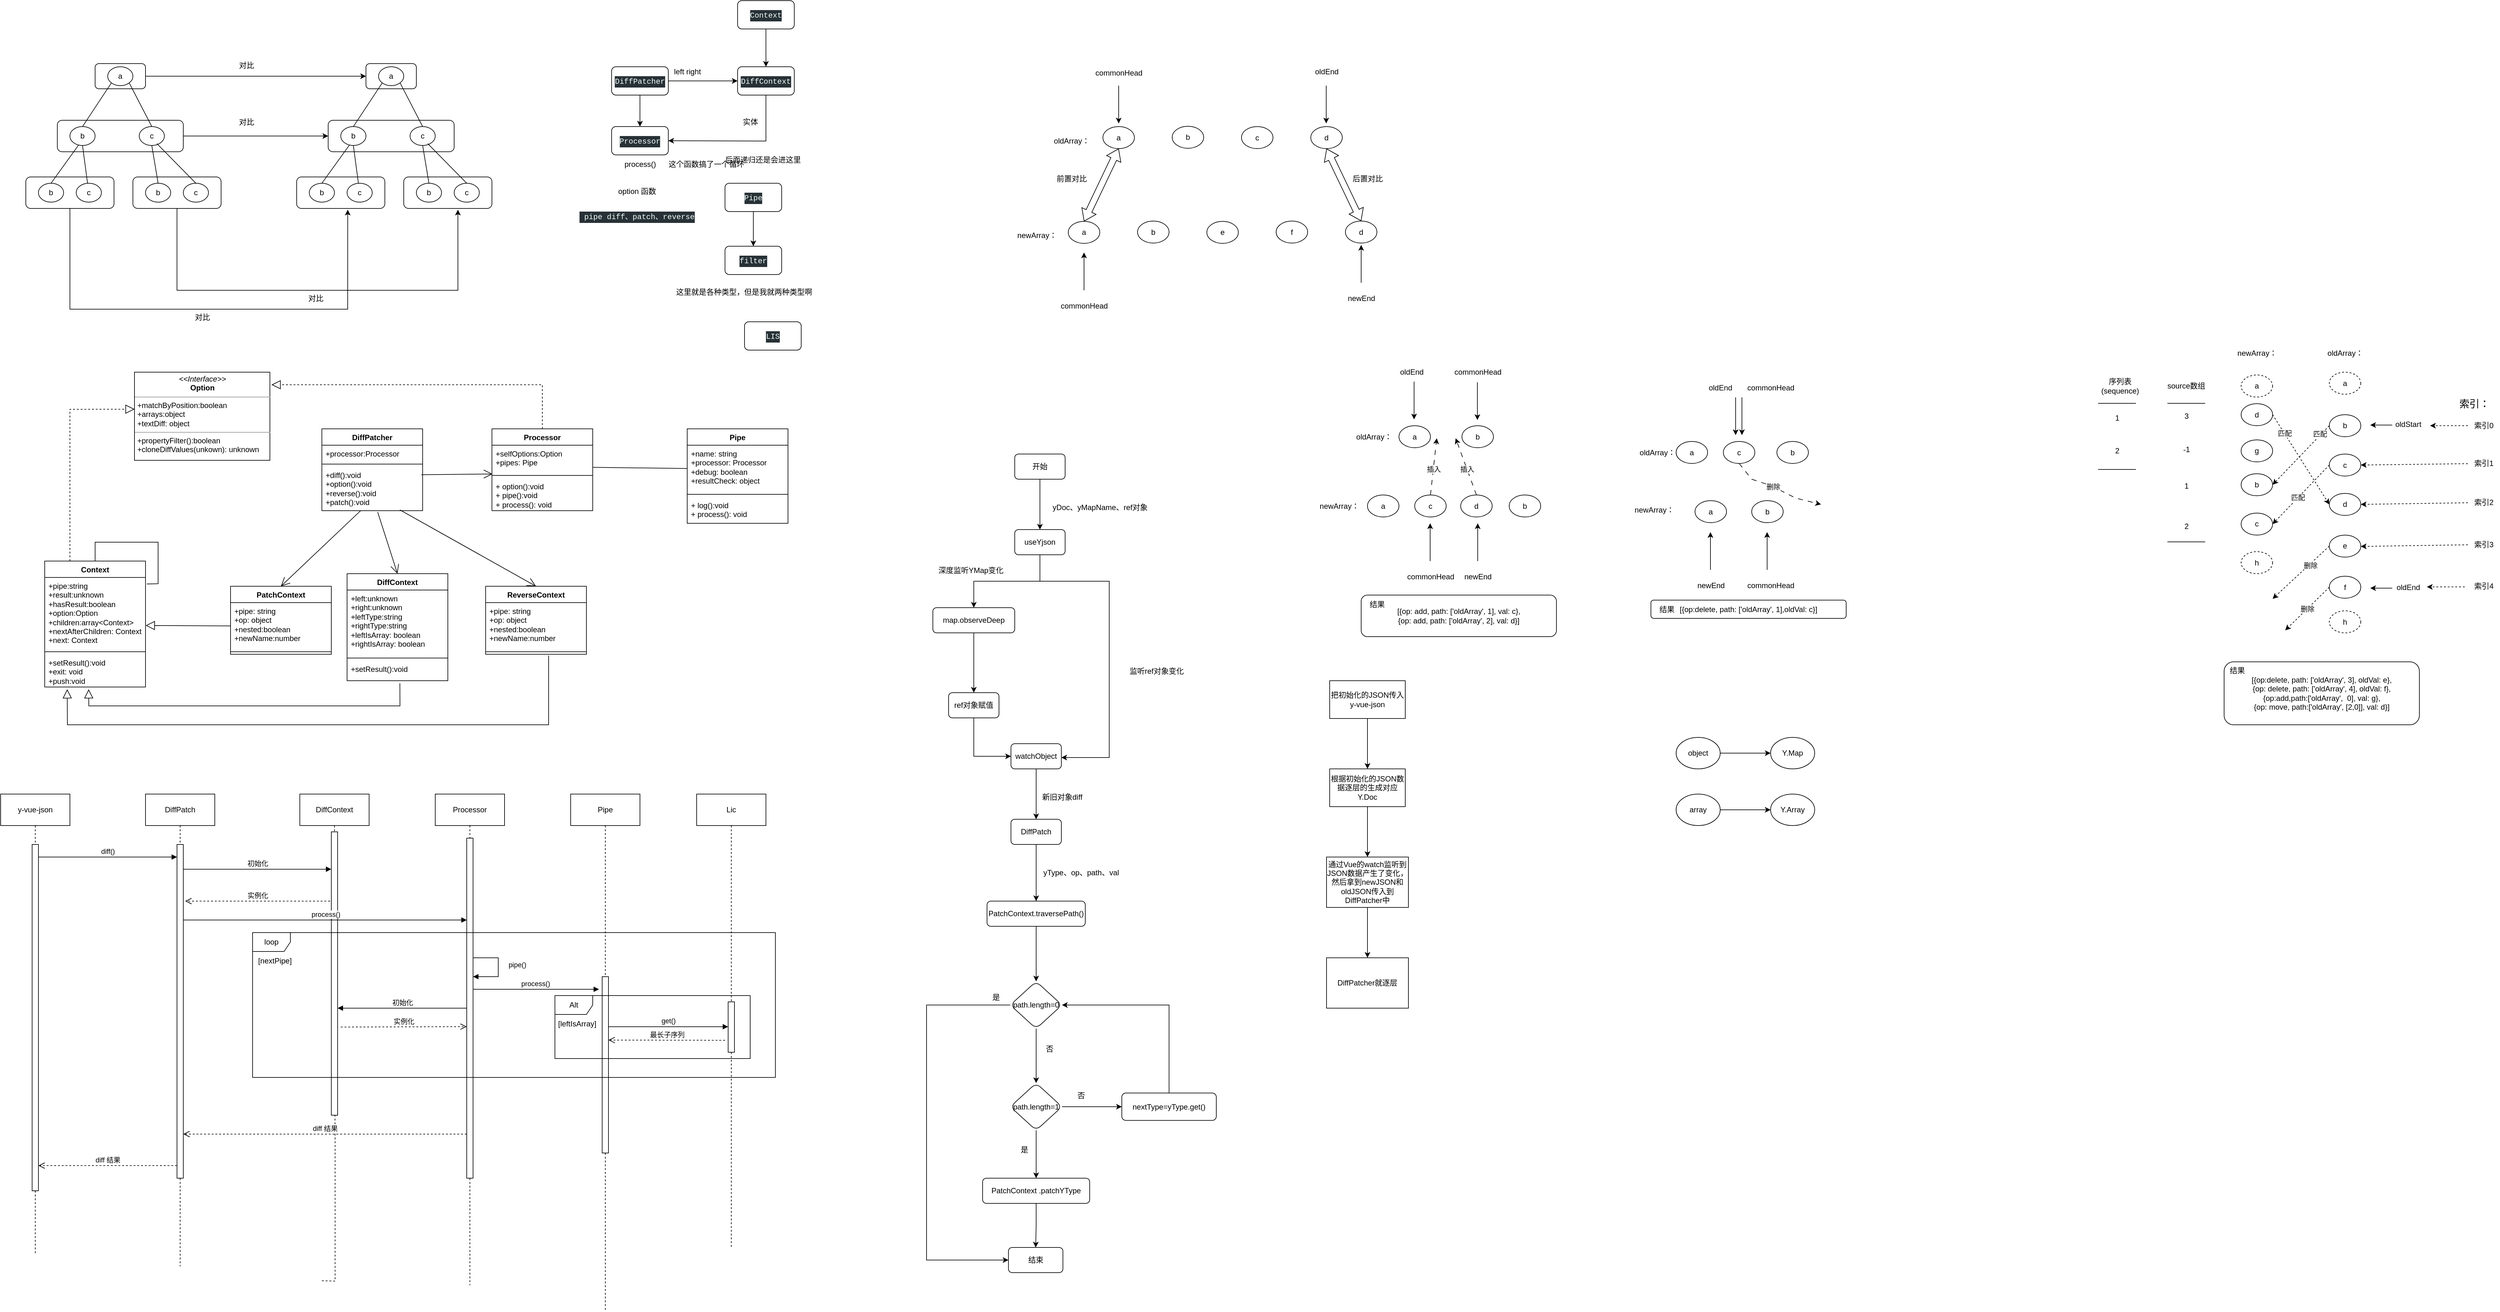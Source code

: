<mxfile version="22.1.18" type="github">
  <diagram name="第 1 页" id="3i5quWv0bU5IGpumJyaY">
    <mxGraphModel dx="1887" dy="673" grid="1" gridSize="10" guides="1" tooltips="1" connect="1" arrows="1" fold="1" page="1" pageScale="1" pageWidth="827" pageHeight="1169" math="0" shadow="0">
      <root>
        <mxCell id="0" />
        <mxCell id="1" parent="0" />
        <mxCell id="fYwRYV9S0SB4P0WBLitj-20" value="" style="rounded=1;whiteSpace=wrap;html=1;" parent="1" vertex="1">
          <mxGeometry x="120" y="130" width="80" height="40" as="geometry" />
        </mxCell>
        <mxCell id="fYwRYV9S0SB4P0WBLitj-22" value="" style="rounded=1;whiteSpace=wrap;html=1;" parent="1" vertex="1">
          <mxGeometry x="60" y="220" width="200" height="50" as="geometry" />
        </mxCell>
        <mxCell id="fYwRYV9S0SB4P0WBLitj-10" value="a" style="ellipse;whiteSpace=wrap;html=1;" parent="1" vertex="1">
          <mxGeometry x="140" y="135" width="40" height="30" as="geometry" />
        </mxCell>
        <mxCell id="fYwRYV9S0SB4P0WBLitj-11" value="b" style="ellipse;whiteSpace=wrap;html=1;" parent="1" vertex="1">
          <mxGeometry x="80" y="230" width="40" height="30" as="geometry" />
        </mxCell>
        <mxCell id="fYwRYV9S0SB4P0WBLitj-12" value="c" style="ellipse;whiteSpace=wrap;html=1;" parent="1" vertex="1">
          <mxGeometry x="190" y="230" width="40" height="30" as="geometry" />
        </mxCell>
        <mxCell id="fYwRYV9S0SB4P0WBLitj-24" value="" style="rounded=1;whiteSpace=wrap;html=1;" parent="1" vertex="1">
          <mxGeometry x="10" y="310" width="140" height="50" as="geometry" />
        </mxCell>
        <mxCell id="fYwRYV9S0SB4P0WBLitj-25" value="b" style="ellipse;whiteSpace=wrap;html=1;" parent="1" vertex="1">
          <mxGeometry x="30" y="320" width="40" height="30" as="geometry" />
        </mxCell>
        <mxCell id="fYwRYV9S0SB4P0WBLitj-26" value="c" style="ellipse;whiteSpace=wrap;html=1;" parent="1" vertex="1">
          <mxGeometry x="90" y="320" width="40" height="30" as="geometry" />
        </mxCell>
        <mxCell id="fYwRYV9S0SB4P0WBLitj-27" value="" style="rounded=1;whiteSpace=wrap;html=1;" parent="1" vertex="1">
          <mxGeometry x="180" y="310" width="140" height="50" as="geometry" />
        </mxCell>
        <mxCell id="fYwRYV9S0SB4P0WBLitj-28" value="b" style="ellipse;whiteSpace=wrap;html=1;" parent="1" vertex="1">
          <mxGeometry x="200" y="320" width="40" height="30" as="geometry" />
        </mxCell>
        <mxCell id="fYwRYV9S0SB4P0WBLitj-29" value="c" style="ellipse;whiteSpace=wrap;html=1;" parent="1" vertex="1">
          <mxGeometry x="260" y="320" width="40" height="30" as="geometry" />
        </mxCell>
        <mxCell id="fYwRYV9S0SB4P0WBLitj-30" value="" style="endArrow=none;html=1;rounded=0;exitX=0.5;exitY=0;exitDx=0;exitDy=0;entryX=0;entryY=1;entryDx=0;entryDy=0;" parent="1" source="fYwRYV9S0SB4P0WBLitj-11" target="fYwRYV9S0SB4P0WBLitj-10" edge="1">
          <mxGeometry width="50" height="50" relative="1" as="geometry">
            <mxPoint x="390" y="340" as="sourcePoint" />
            <mxPoint x="440" y="290" as="targetPoint" />
          </mxGeometry>
        </mxCell>
        <mxCell id="fYwRYV9S0SB4P0WBLitj-31" value="" style="endArrow=none;html=1;rounded=0;exitX=0.5;exitY=0;exitDx=0;exitDy=0;entryX=1;entryY=1;entryDx=0;entryDy=0;" parent="1" source="fYwRYV9S0SB4P0WBLitj-12" target="fYwRYV9S0SB4P0WBLitj-10" edge="1">
          <mxGeometry width="50" height="50" relative="1" as="geometry">
            <mxPoint x="110" y="240" as="sourcePoint" />
            <mxPoint x="156" y="171" as="targetPoint" />
          </mxGeometry>
        </mxCell>
        <mxCell id="fYwRYV9S0SB4P0WBLitj-32" value="" style="endArrow=none;html=1;rounded=0;exitX=0.5;exitY=0;exitDx=0;exitDy=0;entryX=0.35;entryY=0.967;entryDx=0;entryDy=0;entryPerimeter=0;" parent="1" source="fYwRYV9S0SB4P0WBLitj-25" target="fYwRYV9S0SB4P0WBLitj-11" edge="1">
          <mxGeometry width="50" height="50" relative="1" as="geometry">
            <mxPoint x="120" y="250" as="sourcePoint" />
            <mxPoint x="166" y="181" as="targetPoint" />
          </mxGeometry>
        </mxCell>
        <mxCell id="fYwRYV9S0SB4P0WBLitj-33" value="" style="endArrow=none;html=1;rounded=0;entryX=0.5;entryY=1;entryDx=0;entryDy=0;" parent="1" source="fYwRYV9S0SB4P0WBLitj-26" target="fYwRYV9S0SB4P0WBLitj-11" edge="1">
          <mxGeometry width="50" height="50" relative="1" as="geometry">
            <mxPoint x="130" y="260" as="sourcePoint" />
            <mxPoint x="176" y="191" as="targetPoint" />
          </mxGeometry>
        </mxCell>
        <mxCell id="fYwRYV9S0SB4P0WBLitj-35" value="" style="endArrow=none;html=1;rounded=0;exitX=0.5;exitY=0;exitDx=0;exitDy=0;entryX=0.7;entryY=0.9;entryDx=0;entryDy=0;entryPerimeter=0;" parent="1" source="fYwRYV9S0SB4P0WBLitj-29" target="fYwRYV9S0SB4P0WBLitj-12" edge="1">
          <mxGeometry width="50" height="50" relative="1" as="geometry">
            <mxPoint x="140" y="270" as="sourcePoint" />
            <mxPoint x="186" y="201" as="targetPoint" />
          </mxGeometry>
        </mxCell>
        <mxCell id="fYwRYV9S0SB4P0WBLitj-36" value="" style="endArrow=none;html=1;rounded=0;exitX=0.5;exitY=0;exitDx=0;exitDy=0;entryX=0.5;entryY=1;entryDx=0;entryDy=0;" parent="1" source="fYwRYV9S0SB4P0WBLitj-28" target="fYwRYV9S0SB4P0WBLitj-12" edge="1">
          <mxGeometry width="50" height="50" relative="1" as="geometry">
            <mxPoint x="150" y="280" as="sourcePoint" />
            <mxPoint x="196" y="211" as="targetPoint" />
          </mxGeometry>
        </mxCell>
        <mxCell id="fYwRYV9S0SB4P0WBLitj-37" value="" style="rounded=1;whiteSpace=wrap;html=1;" parent="1" vertex="1">
          <mxGeometry x="550" y="130" width="80" height="40" as="geometry" />
        </mxCell>
        <mxCell id="fYwRYV9S0SB4P0WBLitj-38" value="" style="rounded=1;whiteSpace=wrap;html=1;" parent="1" vertex="1">
          <mxGeometry x="490" y="220" width="200" height="50" as="geometry" />
        </mxCell>
        <mxCell id="fYwRYV9S0SB4P0WBLitj-39" value="a" style="ellipse;whiteSpace=wrap;html=1;" parent="1" vertex="1">
          <mxGeometry x="570" y="135" width="40" height="30" as="geometry" />
        </mxCell>
        <mxCell id="fYwRYV9S0SB4P0WBLitj-40" value="b" style="ellipse;whiteSpace=wrap;html=1;" parent="1" vertex="1">
          <mxGeometry x="510" y="230" width="40" height="30" as="geometry" />
        </mxCell>
        <mxCell id="fYwRYV9S0SB4P0WBLitj-41" value="c" style="ellipse;whiteSpace=wrap;html=1;" parent="1" vertex="1">
          <mxGeometry x="620" y="230" width="40" height="30" as="geometry" />
        </mxCell>
        <mxCell id="fYwRYV9S0SB4P0WBLitj-42" value="" style="rounded=1;whiteSpace=wrap;html=1;" parent="1" vertex="1">
          <mxGeometry x="440" y="310" width="140" height="50" as="geometry" />
        </mxCell>
        <mxCell id="fYwRYV9S0SB4P0WBLitj-43" value="b" style="ellipse;whiteSpace=wrap;html=1;" parent="1" vertex="1">
          <mxGeometry x="460" y="320" width="40" height="30" as="geometry" />
        </mxCell>
        <mxCell id="fYwRYV9S0SB4P0WBLitj-44" value="c" style="ellipse;whiteSpace=wrap;html=1;" parent="1" vertex="1">
          <mxGeometry x="520" y="320" width="40" height="30" as="geometry" />
        </mxCell>
        <mxCell id="fYwRYV9S0SB4P0WBLitj-45" value="" style="rounded=1;whiteSpace=wrap;html=1;" parent="1" vertex="1">
          <mxGeometry x="610" y="310" width="140" height="50" as="geometry" />
        </mxCell>
        <mxCell id="fYwRYV9S0SB4P0WBLitj-46" value="b" style="ellipse;whiteSpace=wrap;html=1;" parent="1" vertex="1">
          <mxGeometry x="630" y="320" width="40" height="30" as="geometry" />
        </mxCell>
        <mxCell id="fYwRYV9S0SB4P0WBLitj-47" value="c" style="ellipse;whiteSpace=wrap;html=1;" parent="1" vertex="1">
          <mxGeometry x="690" y="320" width="40" height="30" as="geometry" />
        </mxCell>
        <mxCell id="fYwRYV9S0SB4P0WBLitj-48" value="" style="endArrow=none;html=1;rounded=0;exitX=0.5;exitY=0;exitDx=0;exitDy=0;entryX=0;entryY=1;entryDx=0;entryDy=0;" parent="1" source="fYwRYV9S0SB4P0WBLitj-40" target="fYwRYV9S0SB4P0WBLitj-39" edge="1">
          <mxGeometry width="50" height="50" relative="1" as="geometry">
            <mxPoint x="820" y="340" as="sourcePoint" />
            <mxPoint x="870" y="290" as="targetPoint" />
          </mxGeometry>
        </mxCell>
        <mxCell id="fYwRYV9S0SB4P0WBLitj-49" value="" style="endArrow=none;html=1;rounded=0;exitX=0.5;exitY=0;exitDx=0;exitDy=0;entryX=1;entryY=1;entryDx=0;entryDy=0;" parent="1" source="fYwRYV9S0SB4P0WBLitj-41" target="fYwRYV9S0SB4P0WBLitj-39" edge="1">
          <mxGeometry width="50" height="50" relative="1" as="geometry">
            <mxPoint x="540" y="240" as="sourcePoint" />
            <mxPoint x="586" y="171" as="targetPoint" />
          </mxGeometry>
        </mxCell>
        <mxCell id="fYwRYV9S0SB4P0WBLitj-50" value="" style="endArrow=none;html=1;rounded=0;exitX=0.5;exitY=0;exitDx=0;exitDy=0;entryX=0.35;entryY=0.967;entryDx=0;entryDy=0;entryPerimeter=0;" parent="1" source="fYwRYV9S0SB4P0WBLitj-43" target="fYwRYV9S0SB4P0WBLitj-40" edge="1">
          <mxGeometry width="50" height="50" relative="1" as="geometry">
            <mxPoint x="550" y="250" as="sourcePoint" />
            <mxPoint x="596" y="181" as="targetPoint" />
          </mxGeometry>
        </mxCell>
        <mxCell id="fYwRYV9S0SB4P0WBLitj-51" value="" style="endArrow=none;html=1;rounded=0;entryX=0.5;entryY=1;entryDx=0;entryDy=0;" parent="1" source="fYwRYV9S0SB4P0WBLitj-44" target="fYwRYV9S0SB4P0WBLitj-40" edge="1">
          <mxGeometry width="50" height="50" relative="1" as="geometry">
            <mxPoint x="560" y="260" as="sourcePoint" />
            <mxPoint x="606" y="191" as="targetPoint" />
          </mxGeometry>
        </mxCell>
        <mxCell id="fYwRYV9S0SB4P0WBLitj-52" value="" style="endArrow=none;html=1;rounded=0;exitX=0.5;exitY=0;exitDx=0;exitDy=0;entryX=0.7;entryY=0.9;entryDx=0;entryDy=0;entryPerimeter=0;" parent="1" source="fYwRYV9S0SB4P0WBLitj-47" target="fYwRYV9S0SB4P0WBLitj-41" edge="1">
          <mxGeometry width="50" height="50" relative="1" as="geometry">
            <mxPoint x="570" y="270" as="sourcePoint" />
            <mxPoint x="616" y="201" as="targetPoint" />
          </mxGeometry>
        </mxCell>
        <mxCell id="fYwRYV9S0SB4P0WBLitj-53" value="" style="endArrow=none;html=1;rounded=0;exitX=0.5;exitY=0;exitDx=0;exitDy=0;entryX=0.5;entryY=1;entryDx=0;entryDy=0;" parent="1" source="fYwRYV9S0SB4P0WBLitj-46" target="fYwRYV9S0SB4P0WBLitj-41" edge="1">
          <mxGeometry width="50" height="50" relative="1" as="geometry">
            <mxPoint x="580" y="280" as="sourcePoint" />
            <mxPoint x="626" y="211" as="targetPoint" />
          </mxGeometry>
        </mxCell>
        <mxCell id="fYwRYV9S0SB4P0WBLitj-54" value="" style="endArrow=classic;html=1;rounded=0;exitX=1;exitY=0.5;exitDx=0;exitDy=0;entryX=0;entryY=0.5;entryDx=0;entryDy=0;" parent="1" source="fYwRYV9S0SB4P0WBLitj-20" target="fYwRYV9S0SB4P0WBLitj-37" edge="1">
          <mxGeometry width="50" height="50" relative="1" as="geometry">
            <mxPoint x="390" y="340" as="sourcePoint" />
            <mxPoint x="440" y="290" as="targetPoint" />
          </mxGeometry>
        </mxCell>
        <mxCell id="fYwRYV9S0SB4P0WBLitj-55" value="对比" style="text;html=1;align=center;verticalAlign=middle;resizable=0;points=[];autosize=1;strokeColor=none;fillColor=none;" parent="1" vertex="1">
          <mxGeometry x="335" y="118" width="50" height="30" as="geometry" />
        </mxCell>
        <mxCell id="fYwRYV9S0SB4P0WBLitj-56" value="" style="endArrow=classic;html=1;rounded=0;exitX=1;exitY=0.5;exitDx=0;exitDy=0;entryX=0;entryY=0.5;entryDx=0;entryDy=0;" parent="1" source="fYwRYV9S0SB4P0WBLitj-22" target="fYwRYV9S0SB4P0WBLitj-38" edge="1">
          <mxGeometry width="50" height="50" relative="1" as="geometry">
            <mxPoint x="390" y="340" as="sourcePoint" />
            <mxPoint x="440" y="290" as="targetPoint" />
          </mxGeometry>
        </mxCell>
        <mxCell id="fYwRYV9S0SB4P0WBLitj-57" value="对比" style="text;html=1;align=center;verticalAlign=middle;resizable=0;points=[];autosize=1;strokeColor=none;fillColor=none;" parent="1" vertex="1">
          <mxGeometry x="335" y="208" width="50" height="30" as="geometry" />
        </mxCell>
        <mxCell id="fYwRYV9S0SB4P0WBLitj-58" value="" style="endArrow=classic;html=1;rounded=0;exitX=0.5;exitY=1;exitDx=0;exitDy=0;entryX=0.579;entryY=1.04;entryDx=0;entryDy=0;entryPerimeter=0;" parent="1" source="fYwRYV9S0SB4P0WBLitj-24" target="fYwRYV9S0SB4P0WBLitj-42" edge="1">
          <mxGeometry width="50" height="50" relative="1" as="geometry">
            <mxPoint x="390" y="340" as="sourcePoint" />
            <mxPoint x="480" y="490" as="targetPoint" />
            <Array as="points">
              <mxPoint x="80" y="520" />
              <mxPoint x="521" y="520" />
            </Array>
          </mxGeometry>
        </mxCell>
        <mxCell id="fYwRYV9S0SB4P0WBLitj-59" value="对比" style="text;html=1;align=center;verticalAlign=middle;resizable=0;points=[];autosize=1;strokeColor=none;fillColor=none;" parent="1" vertex="1">
          <mxGeometry x="265" y="518" width="50" height="30" as="geometry" />
        </mxCell>
        <mxCell id="fYwRYV9S0SB4P0WBLitj-60" value="" style="endArrow=classic;html=1;rounded=0;exitX=0.5;exitY=1;exitDx=0;exitDy=0;entryX=0.614;entryY=1.04;entryDx=0;entryDy=0;entryPerimeter=0;" parent="1" source="fYwRYV9S0SB4P0WBLitj-27" target="fYwRYV9S0SB4P0WBLitj-45" edge="1">
          <mxGeometry width="50" height="50" relative="1" as="geometry">
            <mxPoint x="390" y="340" as="sourcePoint" />
            <mxPoint x="440" y="290" as="targetPoint" />
            <Array as="points">
              <mxPoint x="250" y="490" />
              <mxPoint x="696" y="490" />
            </Array>
          </mxGeometry>
        </mxCell>
        <mxCell id="fYwRYV9S0SB4P0WBLitj-62" value="对比" style="text;html=1;align=center;verticalAlign=middle;resizable=0;points=[];autosize=1;strokeColor=none;fillColor=none;" parent="1" vertex="1">
          <mxGeometry x="445" y="488" width="50" height="30" as="geometry" />
        </mxCell>
        <mxCell id="k2Uv6infok-gGlRgSx6w-5" value="" style="edgeStyle=orthogonalEdgeStyle;rounded=0;orthogonalLoop=1;jettySize=auto;html=1;" parent="1" source="k2Uv6infok-gGlRgSx6w-1" target="k2Uv6infok-gGlRgSx6w-2" edge="1">
          <mxGeometry relative="1" as="geometry" />
        </mxCell>
        <mxCell id="k2Uv6infok-gGlRgSx6w-10" value="" style="edgeStyle=orthogonalEdgeStyle;rounded=0;orthogonalLoop=1;jettySize=auto;html=1;" parent="1" source="k2Uv6infok-gGlRgSx6w-1" target="k2Uv6infok-gGlRgSx6w-9" edge="1">
          <mxGeometry relative="1" as="geometry" />
        </mxCell>
        <mxCell id="k2Uv6infok-gGlRgSx6w-1" value="&lt;div style=&quot;color: rgb(242, 255, 252); background-color: rgb(39, 49, 54); font-family: Menlo, Monaco, &amp;quot;Courier New&amp;quot;, monospace; line-height: 18px;&quot;&gt;DiffPatcher&lt;/div&gt;" style="rounded=1;whiteSpace=wrap;html=1;" parent="1" vertex="1">
          <mxGeometry x="940" y="135" width="90" height="45" as="geometry" />
        </mxCell>
        <mxCell id="k2Uv6infok-gGlRgSx6w-2" value="&lt;div style=&quot;color: rgb(242, 255, 252); background-color: rgb(39, 49, 54); font-family: Menlo, Monaco, &amp;quot;Courier New&amp;quot;, monospace; line-height: 18px;&quot;&gt;&lt;div style=&quot;line-height: 18px;&quot;&gt;DiffContext&lt;/div&gt;&lt;/div&gt;" style="rounded=1;whiteSpace=wrap;html=1;" parent="1" vertex="1">
          <mxGeometry x="1140" y="135" width="90" height="45" as="geometry" />
        </mxCell>
        <mxCell id="k2Uv6infok-gGlRgSx6w-6" value="left right" style="text;html=1;align=center;verticalAlign=middle;resizable=0;points=[];autosize=1;strokeColor=none;fillColor=none;" parent="1" vertex="1">
          <mxGeometry x="1025" y="128" width="70" height="30" as="geometry" />
        </mxCell>
        <mxCell id="k2Uv6infok-gGlRgSx6w-8" value="" style="edgeStyle=orthogonalEdgeStyle;rounded=0;orthogonalLoop=1;jettySize=auto;html=1;" parent="1" source="k2Uv6infok-gGlRgSx6w-7" target="k2Uv6infok-gGlRgSx6w-2" edge="1">
          <mxGeometry relative="1" as="geometry" />
        </mxCell>
        <mxCell id="k2Uv6infok-gGlRgSx6w-7" value="&lt;div style=&quot;color: rgb(242, 255, 252); background-color: rgb(39, 49, 54); font-family: Menlo, Monaco, &amp;quot;Courier New&amp;quot;, monospace; line-height: 18px;&quot;&gt;&lt;div style=&quot;line-height: 18px;&quot;&gt;&lt;div style=&quot;line-height: 18px;&quot;&gt;Context&lt;/div&gt;&lt;/div&gt;&lt;/div&gt;" style="rounded=1;whiteSpace=wrap;html=1;" parent="1" vertex="1">
          <mxGeometry x="1140" y="30" width="90" height="45" as="geometry" />
        </mxCell>
        <mxCell id="k2Uv6infok-gGlRgSx6w-9" value="&lt;div style=&quot;color: rgb(242, 255, 252); background-color: rgb(39, 49, 54); font-family: Menlo, Monaco, &amp;quot;Courier New&amp;quot;, monospace; line-height: 18px;&quot;&gt;&lt;div style=&quot;line-height: 18px;&quot;&gt;Processor&lt;/div&gt;&lt;/div&gt;" style="rounded=1;whiteSpace=wrap;html=1;" parent="1" vertex="1">
          <mxGeometry x="940" y="230" width="90" height="45" as="geometry" />
        </mxCell>
        <mxCell id="k2Uv6infok-gGlRgSx6w-13" value="process()" style="text;html=1;align=center;verticalAlign=middle;resizable=0;points=[];autosize=1;strokeColor=none;fillColor=none;" parent="1" vertex="1">
          <mxGeometry x="950" y="275" width="70" height="30" as="geometry" />
        </mxCell>
        <mxCell id="k2Uv6infok-gGlRgSx6w-14" value="" style="endArrow=classic;html=1;rounded=0;exitX=0.5;exitY=1;exitDx=0;exitDy=0;entryX=1;entryY=0.5;entryDx=0;entryDy=0;" parent="1" source="k2Uv6infok-gGlRgSx6w-2" target="k2Uv6infok-gGlRgSx6w-9" edge="1">
          <mxGeometry width="50" height="50" relative="1" as="geometry">
            <mxPoint x="850" y="340" as="sourcePoint" />
            <mxPoint x="900" y="290" as="targetPoint" />
            <Array as="points">
              <mxPoint x="1185" y="253" />
            </Array>
          </mxGeometry>
        </mxCell>
        <mxCell id="k2Uv6infok-gGlRgSx6w-15" value="实体" style="text;html=1;align=center;verticalAlign=middle;resizable=0;points=[];autosize=1;strokeColor=none;fillColor=none;" parent="1" vertex="1">
          <mxGeometry x="1135" y="208" width="50" height="30" as="geometry" />
        </mxCell>
        <mxCell id="k2Uv6infok-gGlRgSx6w-16" value="option 函数" style="text;html=1;align=center;verticalAlign=middle;resizable=0;points=[];autosize=1;strokeColor=none;fillColor=none;" parent="1" vertex="1">
          <mxGeometry x="940" y="318" width="80" height="30" as="geometry" />
        </mxCell>
        <mxCell id="k2Uv6infok-gGlRgSx6w-17" value="&lt;div style=&quot;color: rgb(242, 255, 252); background-color: rgb(39, 49, 54); font-family: Menlo, Monaco, &amp;quot;Courier New&amp;quot;, monospace; line-height: 18px;&quot;&gt;&amp;nbsp;pipe diff、patch、reverse&lt;/div&gt;" style="text;html=1;align=center;verticalAlign=middle;resizable=0;points=[];autosize=1;strokeColor=none;fillColor=none;" parent="1" vertex="1">
          <mxGeometry x="875" y="358" width="210" height="30" as="geometry" />
        </mxCell>
        <mxCell id="k2Uv6infok-gGlRgSx6w-20" value="" style="edgeStyle=orthogonalEdgeStyle;rounded=0;orthogonalLoop=1;jettySize=auto;html=1;" parent="1" source="k2Uv6infok-gGlRgSx6w-18" target="k2Uv6infok-gGlRgSx6w-19" edge="1">
          <mxGeometry relative="1" as="geometry" />
        </mxCell>
        <mxCell id="k2Uv6infok-gGlRgSx6w-18" value="&lt;div style=&quot;color: rgb(242, 255, 252); background-color: rgb(39, 49, 54); font-family: Menlo, Monaco, &amp;quot;Courier New&amp;quot;, monospace; line-height: 18px;&quot;&gt;&lt;div style=&quot;line-height: 18px;&quot;&gt;&lt;div style=&quot;line-height: 18px;&quot;&gt;Pipe&lt;/div&gt;&lt;/div&gt;&lt;/div&gt;" style="rounded=1;whiteSpace=wrap;html=1;" parent="1" vertex="1">
          <mxGeometry x="1120" y="320" width="90" height="45" as="geometry" />
        </mxCell>
        <mxCell id="k2Uv6infok-gGlRgSx6w-19" value="&lt;div style=&quot;color: rgb(242, 255, 252); background-color: rgb(39, 49, 54); font-family: Menlo, Monaco, &amp;quot;Courier New&amp;quot;, monospace; line-height: 18px;&quot;&gt;&lt;div style=&quot;line-height: 18px;&quot;&gt;&lt;div style=&quot;line-height: 18px;&quot;&gt;&lt;div style=&quot;line-height: 18px;&quot;&gt;filter&lt;/div&gt;&lt;/div&gt;&lt;/div&gt;&lt;/div&gt;" style="rounded=1;whiteSpace=wrap;html=1;" parent="1" vertex="1">
          <mxGeometry x="1120" y="420" width="90" height="45" as="geometry" />
        </mxCell>
        <mxCell id="k2Uv6infok-gGlRgSx6w-21" value="这里就是各种类型，但是我就两种类型啊" style="text;html=1;align=center;verticalAlign=middle;resizable=0;points=[];autosize=1;strokeColor=none;fillColor=none;" parent="1" vertex="1">
          <mxGeometry x="1030" y="478" width="240" height="30" as="geometry" />
        </mxCell>
        <mxCell id="k2Uv6infok-gGlRgSx6w-23" value="这个函数搞了一个循环" style="text;html=1;align=center;verticalAlign=middle;resizable=0;points=[];autosize=1;strokeColor=none;fillColor=none;" parent="1" vertex="1">
          <mxGeometry x="1020" y="275" width="140" height="30" as="geometry" />
        </mxCell>
        <mxCell id="k2Uv6infok-gGlRgSx6w-24" value="后面递归还是会进这里" style="text;html=1;align=center;verticalAlign=middle;resizable=0;points=[];autosize=1;strokeColor=none;fillColor=none;" parent="1" vertex="1">
          <mxGeometry x="1110" y="268" width="140" height="30" as="geometry" />
        </mxCell>
        <mxCell id="k2Uv6infok-gGlRgSx6w-25" value="&lt;div style=&quot;color: rgb(242, 255, 252); background-color: rgb(39, 49, 54); font-family: Menlo, Monaco, &amp;quot;Courier New&amp;quot;, monospace; line-height: 18px;&quot;&gt;&lt;div style=&quot;line-height: 18px;&quot;&gt;&lt;div style=&quot;line-height: 18px;&quot;&gt;LIS&lt;/div&gt;&lt;/div&gt;&lt;/div&gt;" style="rounded=1;whiteSpace=wrap;html=1;" parent="1" vertex="1">
          <mxGeometry x="1151" y="540" width="90" height="45" as="geometry" />
        </mxCell>
        <mxCell id="k2Uv6infok-gGlRgSx6w-39" value="DiffPatcher" style="swimlane;fontStyle=1;align=center;verticalAlign=top;childLayout=stackLayout;horizontal=1;startSize=26;horizontalStack=0;resizeParent=1;resizeParentMax=0;resizeLast=0;collapsible=1;marginBottom=0;whiteSpace=wrap;html=1;" parent="1" vertex="1">
          <mxGeometry x="480" y="710" width="160" height="130" as="geometry" />
        </mxCell>
        <mxCell id="k2Uv6infok-gGlRgSx6w-40" value="+processor:Processor" style="text;strokeColor=none;fillColor=none;align=left;verticalAlign=top;spacingLeft=4;spacingRight=4;overflow=hidden;rotatable=0;points=[[0,0.5],[1,0.5]];portConstraint=eastwest;whiteSpace=wrap;html=1;" parent="k2Uv6infok-gGlRgSx6w-39" vertex="1">
          <mxGeometry y="26" width="160" height="26" as="geometry" />
        </mxCell>
        <mxCell id="k2Uv6infok-gGlRgSx6w-41" value="" style="line;strokeWidth=1;fillColor=none;align=left;verticalAlign=middle;spacingTop=-1;spacingLeft=3;spacingRight=3;rotatable=0;labelPosition=right;points=[];portConstraint=eastwest;strokeColor=inherit;" parent="k2Uv6infok-gGlRgSx6w-39" vertex="1">
          <mxGeometry y="52" width="160" height="8" as="geometry" />
        </mxCell>
        <mxCell id="k2Uv6infok-gGlRgSx6w-42" value="+diff():void&lt;br&gt;+option():void&lt;br&gt;+reverse&lt;span style=&quot;background-color: initial;&quot;&gt;():void&lt;/span&gt;&lt;br&gt;+patch&lt;span style=&quot;background-color: initial;&quot;&gt;():void&lt;/span&gt;" style="text;strokeColor=none;fillColor=none;align=left;verticalAlign=top;spacingLeft=4;spacingRight=4;overflow=hidden;rotatable=0;points=[[0,0.5],[1,0.5]];portConstraint=eastwest;whiteSpace=wrap;html=1;" parent="k2Uv6infok-gGlRgSx6w-39" vertex="1">
          <mxGeometry y="60" width="160" height="70" as="geometry" />
        </mxCell>
        <mxCell id="k2Uv6infok-gGlRgSx6w-43" value="Processor" style="swimlane;fontStyle=1;align=center;verticalAlign=top;childLayout=stackLayout;horizontal=1;startSize=26;horizontalStack=0;resizeParent=1;resizeParentMax=0;resizeLast=0;collapsible=1;marginBottom=0;whiteSpace=wrap;html=1;" parent="1" vertex="1">
          <mxGeometry x="750" y="710" width="160" height="130" as="geometry">
            <mxRectangle x="840" y="680" width="100" height="30" as="alternateBounds" />
          </mxGeometry>
        </mxCell>
        <mxCell id="k2Uv6infok-gGlRgSx6w-44" value="+selfOptions:Option&lt;br&gt;+pipes&lt;span style=&quot;background-color: initial;&quot;&gt;:&amp;nbsp;&lt;/span&gt;Pipe" style="text;strokeColor=none;fillColor=none;align=left;verticalAlign=top;spacingLeft=4;spacingRight=4;overflow=hidden;rotatable=0;points=[[0,0.5],[1,0.5]];portConstraint=eastwest;whiteSpace=wrap;html=1;" parent="k2Uv6infok-gGlRgSx6w-43" vertex="1">
          <mxGeometry y="26" width="160" height="44" as="geometry" />
        </mxCell>
        <mxCell id="k2Uv6infok-gGlRgSx6w-45" value="" style="line;strokeWidth=1;fillColor=none;align=left;verticalAlign=middle;spacingTop=-1;spacingLeft=3;spacingRight=3;rotatable=0;labelPosition=right;points=[];portConstraint=eastwest;strokeColor=inherit;" parent="k2Uv6infok-gGlRgSx6w-43" vertex="1">
          <mxGeometry y="70" width="160" height="8" as="geometry" />
        </mxCell>
        <mxCell id="k2Uv6infok-gGlRgSx6w-46" value="+ option():void&lt;br&gt;+ pipe&lt;span style=&quot;background-color: initial;&quot;&gt;():void&lt;/span&gt;&lt;br&gt;+ process&lt;span style=&quot;background-color: initial;&quot;&gt;(): void&lt;/span&gt;" style="text;strokeColor=none;fillColor=none;align=left;verticalAlign=top;spacingLeft=4;spacingRight=4;overflow=hidden;rotatable=0;points=[[0,0.5],[1,0.5]];portConstraint=eastwest;whiteSpace=wrap;html=1;" parent="k2Uv6infok-gGlRgSx6w-43" vertex="1">
          <mxGeometry y="78" width="160" height="52" as="geometry" />
        </mxCell>
        <mxCell id="k2Uv6infok-gGlRgSx6w-47" value="DiffContext" style="swimlane;fontStyle=1;align=center;verticalAlign=top;childLayout=stackLayout;horizontal=1;startSize=26;horizontalStack=0;resizeParent=1;resizeParentMax=0;resizeLast=0;collapsible=1;marginBottom=0;whiteSpace=wrap;html=1;" parent="1" vertex="1">
          <mxGeometry x="520" y="940" width="160" height="170" as="geometry" />
        </mxCell>
        <mxCell id="k2Uv6infok-gGlRgSx6w-48" value="+left:unknown&lt;br&gt;+right&lt;span style=&quot;background-color: initial;&quot;&gt;:unknown&lt;/span&gt;&lt;br&gt;+leftType&lt;span style=&quot;background-color: initial;&quot;&gt;:string&lt;/span&gt;&lt;br&gt;+rightType:string&lt;br&gt;+leftIsArray: boolean&lt;br&gt;&lt;span style=&quot;border-color: var(--border-color); background-color: initial;&quot;&gt;+rightIsArray: boolean&lt;/span&gt;&lt;span style=&quot;background-color: initial;&quot;&gt;&lt;br&gt;&lt;/span&gt;" style="text;strokeColor=none;fillColor=none;align=left;verticalAlign=top;spacingLeft=4;spacingRight=4;overflow=hidden;rotatable=0;points=[[0,0.5],[1,0.5]];portConstraint=eastwest;whiteSpace=wrap;html=1;" parent="k2Uv6infok-gGlRgSx6w-47" vertex="1">
          <mxGeometry y="26" width="160" height="104" as="geometry" />
        </mxCell>
        <mxCell id="k2Uv6infok-gGlRgSx6w-49" value="" style="line;strokeWidth=1;fillColor=none;align=left;verticalAlign=middle;spacingTop=-1;spacingLeft=3;spacingRight=3;rotatable=0;labelPosition=right;points=[];portConstraint=eastwest;strokeColor=inherit;" parent="k2Uv6infok-gGlRgSx6w-47" vertex="1">
          <mxGeometry y="130" width="160" height="8" as="geometry" />
        </mxCell>
        <mxCell id="k2Uv6infok-gGlRgSx6w-50" value="+setResult&lt;span style=&quot;background-color: initial;&quot;&gt;():void&lt;/span&gt;&lt;br&gt;" style="text;strokeColor=none;fillColor=none;align=left;verticalAlign=top;spacingLeft=4;spacingRight=4;overflow=hidden;rotatable=0;points=[[0,0.5],[1,0.5]];portConstraint=eastwest;whiteSpace=wrap;html=1;" parent="k2Uv6infok-gGlRgSx6w-47" vertex="1">
          <mxGeometry y="138" width="160" height="32" as="geometry" />
        </mxCell>
        <mxCell id="k2Uv6infok-gGlRgSx6w-55" value="Context" style="swimlane;fontStyle=1;align=center;verticalAlign=top;childLayout=stackLayout;horizontal=1;startSize=26;horizontalStack=0;resizeParent=1;resizeParentMax=0;resizeLast=0;collapsible=1;marginBottom=0;whiteSpace=wrap;html=1;" parent="1" vertex="1">
          <mxGeometry x="40" y="920" width="160" height="200" as="geometry" />
        </mxCell>
        <mxCell id="k2Uv6infok-gGlRgSx6w-56" value="+pipe&lt;span style=&quot;background-color: initial;&quot;&gt;:string&lt;/span&gt;&lt;br&gt;+result&lt;span style=&quot;background-color: initial;&quot;&gt;:unknown&lt;/span&gt;&lt;br&gt;+hasResult:boolean&lt;br&gt;+option:Option&lt;br&gt;+children&lt;span style=&quot;background-color: initial;&quot;&gt;:array&amp;lt;Context&amp;gt;&lt;/span&gt;&lt;br&gt;&lt;span style=&quot;border-color: var(--border-color); background-color: initial;&quot;&gt;+nextAfterChildren: Context&lt;br&gt;&lt;/span&gt;&lt;span style=&quot;background-color: initial;&quot;&gt;+next: Context&lt;br&gt;&lt;/span&gt;" style="text;strokeColor=none;fillColor=none;align=left;verticalAlign=top;spacingLeft=4;spacingRight=4;overflow=hidden;rotatable=0;points=[[0,0.5],[1,0.5]];portConstraint=eastwest;whiteSpace=wrap;html=1;" parent="k2Uv6infok-gGlRgSx6w-55" vertex="1">
          <mxGeometry y="26" width="160" height="114" as="geometry" />
        </mxCell>
        <mxCell id="k2Uv6infok-gGlRgSx6w-57" value="" style="line;strokeWidth=1;fillColor=none;align=left;verticalAlign=middle;spacingTop=-1;spacingLeft=3;spacingRight=3;rotatable=0;labelPosition=right;points=[];portConstraint=eastwest;strokeColor=inherit;" parent="k2Uv6infok-gGlRgSx6w-55" vertex="1">
          <mxGeometry y="140" width="160" height="8" as="geometry" />
        </mxCell>
        <mxCell id="k2Uv6infok-gGlRgSx6w-58" value="+setResult&lt;span style=&quot;background-color: initial;&quot;&gt;():void&lt;br&gt;&lt;/span&gt;+exit: void&lt;br&gt;+push:void" style="text;strokeColor=none;fillColor=none;align=left;verticalAlign=top;spacingLeft=4;spacingRight=4;overflow=hidden;rotatable=0;points=[[0,0.5],[1,0.5]];portConstraint=eastwest;whiteSpace=wrap;html=1;" parent="k2Uv6infok-gGlRgSx6w-55" vertex="1">
          <mxGeometry y="148" width="160" height="52" as="geometry" />
        </mxCell>
        <mxCell id="k2Uv6infok-gGlRgSx6w-83" value="" style="endArrow=none;html=1;rounded=0;entryX=0.5;entryY=0;entryDx=0;entryDy=0;exitX=1.013;exitY=0.091;exitDx=0;exitDy=0;exitPerimeter=0;" parent="k2Uv6infok-gGlRgSx6w-55" source="k2Uv6infok-gGlRgSx6w-56" target="k2Uv6infok-gGlRgSx6w-55" edge="1">
          <mxGeometry width="50" height="50" relative="1" as="geometry">
            <mxPoint x="190" y="-149" as="sourcePoint" />
            <mxPoint x="340" y="-147" as="targetPoint" />
            <Array as="points">
              <mxPoint x="180" y="36" />
              <mxPoint x="180" y="-30" />
              <mxPoint x="80" y="-30" />
            </Array>
          </mxGeometry>
        </mxCell>
        <mxCell id="k2Uv6infok-gGlRgSx6w-63" value="Pipe" style="swimlane;fontStyle=1;align=center;verticalAlign=top;childLayout=stackLayout;horizontal=1;startSize=26;horizontalStack=0;resizeParent=1;resizeParentMax=0;resizeLast=0;collapsible=1;marginBottom=0;whiteSpace=wrap;html=1;" parent="1" vertex="1">
          <mxGeometry x="1060" y="710" width="160" height="150" as="geometry">
            <mxRectangle x="840" y="680" width="100" height="30" as="alternateBounds" />
          </mxGeometry>
        </mxCell>
        <mxCell id="k2Uv6infok-gGlRgSx6w-64" value="+name: string&lt;br&gt;+processor&lt;span style=&quot;background-color: initial;&quot;&gt;:&lt;/span&gt;&amp;nbsp;Processor&lt;br&gt;+debug: boolean&lt;br&gt;+resultCheck: object" style="text;strokeColor=none;fillColor=none;align=left;verticalAlign=top;spacingLeft=4;spacingRight=4;overflow=hidden;rotatable=0;points=[[0,0.5],[1,0.5]];portConstraint=eastwest;whiteSpace=wrap;html=1;" parent="k2Uv6infok-gGlRgSx6w-63" vertex="1">
          <mxGeometry y="26" width="160" height="74" as="geometry" />
        </mxCell>
        <mxCell id="k2Uv6infok-gGlRgSx6w-65" value="" style="line;strokeWidth=1;fillColor=none;align=left;verticalAlign=middle;spacingTop=-1;spacingLeft=3;spacingRight=3;rotatable=0;labelPosition=right;points=[];portConstraint=eastwest;strokeColor=inherit;" parent="k2Uv6infok-gGlRgSx6w-63" vertex="1">
          <mxGeometry y="100" width="160" height="8" as="geometry" />
        </mxCell>
        <mxCell id="k2Uv6infok-gGlRgSx6w-66" value="+&amp;nbsp;log&lt;span style=&quot;background-color: initial;&quot;&gt;():void&lt;/span&gt;&lt;br&gt;+ process&lt;span style=&quot;background-color: initial;&quot;&gt;(): void&lt;/span&gt;" style="text;strokeColor=none;fillColor=none;align=left;verticalAlign=top;spacingLeft=4;spacingRight=4;overflow=hidden;rotatable=0;points=[[0,0.5],[1,0.5]];portConstraint=eastwest;whiteSpace=wrap;html=1;" parent="k2Uv6infok-gGlRgSx6w-63" vertex="1">
          <mxGeometry y="108" width="160" height="42" as="geometry" />
        </mxCell>
        <mxCell id="k2Uv6infok-gGlRgSx6w-73" value="&lt;p style=&quot;margin:0px;margin-top:4px;text-align:center;&quot;&gt;&lt;i&gt;&amp;lt;&amp;lt;Interface&amp;gt;&amp;gt;&lt;/i&gt;&lt;br&gt;&lt;b&gt;Option&lt;/b&gt;&lt;/p&gt;&lt;hr size=&quot;1&quot;&gt;&lt;p style=&quot;margin:0px;margin-left:4px;&quot;&gt;+matchByPosition&lt;span style=&quot;background-color: initial;&quot;&gt;:boolean&lt;/span&gt;&lt;/p&gt;&lt;p style=&quot;margin:0px;margin-left:4px;&quot;&gt;+arrays&lt;span style=&quot;background-color: initial;&quot;&gt;:object&lt;/span&gt;&lt;/p&gt;&lt;p style=&quot;margin:0px;margin-left:4px;&quot;&gt;&lt;span style=&quot;background-color: initial;&quot;&gt;+&lt;/span&gt;textDiff: object&lt;/p&gt;&lt;hr size=&quot;1&quot;&gt;&lt;p style=&quot;margin:0px;margin-left:4px;&quot;&gt;+propertyFilter&lt;span style=&quot;background-color: initial;&quot;&gt;():boolean&lt;/span&gt;&lt;/p&gt;&lt;p style=&quot;margin:0px;margin-left:4px;&quot;&gt;+cloneDiffValues&lt;span style=&quot;background-color: initial;&quot;&gt;(unkown):&amp;nbsp;&lt;/span&gt;unknown&lt;/p&gt;" style="verticalAlign=top;align=left;overflow=fill;fontSize=12;fontFamily=Helvetica;html=1;whiteSpace=wrap;" parent="1" vertex="1">
          <mxGeometry x="182.5" y="620" width="215" height="140" as="geometry" />
        </mxCell>
        <mxCell id="k2Uv6infok-gGlRgSx6w-77" value="" style="endArrow=open;endFill=1;endSize=12;html=1;rounded=0;exitX=0.987;exitY=0.184;exitDx=0;exitDy=0;exitPerimeter=0;entryX=0.006;entryY=0.213;entryDx=0;entryDy=0;entryPerimeter=0;" parent="1" source="k2Uv6infok-gGlRgSx6w-42" target="k2Uv6infok-gGlRgSx6w-45" edge="1">
          <mxGeometry width="160" relative="1" as="geometry">
            <mxPoint x="910" y="940" as="sourcePoint" />
            <mxPoint x="1070" y="940" as="targetPoint" />
          </mxGeometry>
        </mxCell>
        <mxCell id="k2Uv6infok-gGlRgSx6w-82" value="" style="endArrow=none;html=1;rounded=0;entryX=0;entryY=0.5;entryDx=0;entryDy=0;exitX=0.999;exitY=0.798;exitDx=0;exitDy=0;exitPerimeter=0;" parent="1" source="k2Uv6infok-gGlRgSx6w-44" target="k2Uv6infok-gGlRgSx6w-64" edge="1">
          <mxGeometry width="50" height="50" relative="1" as="geometry">
            <mxPoint x="970" y="1000" as="sourcePoint" />
            <mxPoint x="1020" y="950" as="targetPoint" />
          </mxGeometry>
        </mxCell>
        <mxCell id="k2Uv6infok-gGlRgSx6w-84" value="PatchContext" style="swimlane;fontStyle=1;align=center;verticalAlign=top;childLayout=stackLayout;horizontal=1;startSize=26;horizontalStack=0;resizeParent=1;resizeParentMax=0;resizeLast=0;collapsible=1;marginBottom=0;whiteSpace=wrap;html=1;" parent="1" vertex="1">
          <mxGeometry x="335" y="960" width="160" height="108" as="geometry" />
        </mxCell>
        <mxCell id="k2Uv6infok-gGlRgSx6w-85" value="+pipe&lt;span style=&quot;background-color: initial;&quot;&gt;: string&lt;/span&gt;&lt;br&gt;+op&lt;span style=&quot;background-color: initial;&quot;&gt;: object&lt;/span&gt;&lt;br&gt;+nested&lt;span style=&quot;background-color: initial;&quot;&gt;:boolean&lt;/span&gt;&lt;br&gt;+newName&lt;span style=&quot;background-color: initial;&quot;&gt;:number&lt;/span&gt;&lt;span style=&quot;background-color: initial;&quot;&gt;&lt;br&gt;&lt;/span&gt;" style="text;strokeColor=none;fillColor=none;align=left;verticalAlign=top;spacingLeft=4;spacingRight=4;overflow=hidden;rotatable=0;points=[[0,0.5],[1,0.5]];portConstraint=eastwest;whiteSpace=wrap;html=1;" parent="k2Uv6infok-gGlRgSx6w-84" vertex="1">
          <mxGeometry y="26" width="160" height="74" as="geometry" />
        </mxCell>
        <mxCell id="k2Uv6infok-gGlRgSx6w-86" value="" style="line;strokeWidth=1;fillColor=none;align=left;verticalAlign=middle;spacingTop=-1;spacingLeft=3;spacingRight=3;rotatable=0;labelPosition=right;points=[];portConstraint=eastwest;strokeColor=inherit;" parent="k2Uv6infok-gGlRgSx6w-84" vertex="1">
          <mxGeometry y="100" width="160" height="8" as="geometry" />
        </mxCell>
        <mxCell id="k2Uv6infok-gGlRgSx6w-88" value="ReverseContext" style="swimlane;fontStyle=1;align=center;verticalAlign=top;childLayout=stackLayout;horizontal=1;startSize=26;horizontalStack=0;resizeParent=1;resizeParentMax=0;resizeLast=0;collapsible=1;marginBottom=0;whiteSpace=wrap;html=1;" parent="1" vertex="1">
          <mxGeometry x="740" y="960" width="160" height="108" as="geometry" />
        </mxCell>
        <mxCell id="k2Uv6infok-gGlRgSx6w-89" value="+pipe&lt;span style=&quot;background-color: initial;&quot;&gt;: string&lt;/span&gt;&lt;br&gt;+op&lt;span style=&quot;background-color: initial;&quot;&gt;: object&lt;/span&gt;&lt;br&gt;+nested&lt;span style=&quot;background-color: initial;&quot;&gt;:boolean&lt;/span&gt;&lt;br&gt;+newName&lt;span style=&quot;background-color: initial;&quot;&gt;:number&lt;/span&gt;&lt;span style=&quot;background-color: initial;&quot;&gt;&lt;br&gt;&lt;/span&gt;" style="text;strokeColor=none;fillColor=none;align=left;verticalAlign=top;spacingLeft=4;spacingRight=4;overflow=hidden;rotatable=0;points=[[0,0.5],[1,0.5]];portConstraint=eastwest;whiteSpace=wrap;html=1;" parent="k2Uv6infok-gGlRgSx6w-88" vertex="1">
          <mxGeometry y="26" width="160" height="74" as="geometry" />
        </mxCell>
        <mxCell id="k2Uv6infok-gGlRgSx6w-90" value="" style="line;strokeWidth=1;fillColor=none;align=left;verticalAlign=middle;spacingTop=-1;spacingLeft=3;spacingRight=3;rotatable=0;labelPosition=right;points=[];portConstraint=eastwest;strokeColor=inherit;" parent="k2Uv6infok-gGlRgSx6w-88" vertex="1">
          <mxGeometry y="100" width="160" height="8" as="geometry" />
        </mxCell>
        <mxCell id="k2Uv6infok-gGlRgSx6w-91" value="" style="endArrow=open;endFill=1;endSize=12;html=1;rounded=0;exitX=0.385;exitY=0.999;exitDx=0;exitDy=0;exitPerimeter=0;entryX=0.5;entryY=0;entryDx=0;entryDy=0;" parent="1" source="k2Uv6infok-gGlRgSx6w-42" target="k2Uv6infok-gGlRgSx6w-84" edge="1">
          <mxGeometry width="160" relative="1" as="geometry">
            <mxPoint x="648" y="793" as="sourcePoint" />
            <mxPoint x="761" y="792" as="targetPoint" />
          </mxGeometry>
        </mxCell>
        <mxCell id="k2Uv6infok-gGlRgSx6w-92" value="" style="endArrow=open;endFill=1;endSize=12;html=1;rounded=0;exitX=0.554;exitY=1.033;exitDx=0;exitDy=0;exitPerimeter=0;entryX=0.5;entryY=0;entryDx=0;entryDy=0;" parent="1" source="k2Uv6infok-gGlRgSx6w-42" target="k2Uv6infok-gGlRgSx6w-47" edge="1">
          <mxGeometry width="160" relative="1" as="geometry">
            <mxPoint x="552" y="850" as="sourcePoint" />
            <mxPoint x="425" y="970" as="targetPoint" />
          </mxGeometry>
        </mxCell>
        <mxCell id="k2Uv6infok-gGlRgSx6w-93" value="" style="endArrow=open;endFill=1;endSize=12;html=1;rounded=0;exitX=0.774;exitY=0.982;exitDx=0;exitDy=0;exitPerimeter=0;entryX=0.5;entryY=0;entryDx=0;entryDy=0;" parent="1" source="k2Uv6infok-gGlRgSx6w-42" target="k2Uv6infok-gGlRgSx6w-88" edge="1">
          <mxGeometry width="160" relative="1" as="geometry">
            <mxPoint x="579" y="852" as="sourcePoint" />
            <mxPoint x="610" y="950" as="targetPoint" />
          </mxGeometry>
        </mxCell>
        <mxCell id="k2Uv6infok-gGlRgSx6w-94" value="" style="endArrow=block;endFill=0;endSize=12;html=1;rounded=0;exitX=0;exitY=0.5;exitDx=0;exitDy=0;entryX=1.002;entryY=0.669;entryDx=0;entryDy=0;entryPerimeter=0;" parent="1" source="k2Uv6infok-gGlRgSx6w-85" target="k2Uv6infok-gGlRgSx6w-56" edge="1">
          <mxGeometry width="160" relative="1" as="geometry">
            <mxPoint x="520" y="980" as="sourcePoint" />
            <mxPoint x="680" y="980" as="targetPoint" />
          </mxGeometry>
        </mxCell>
        <mxCell id="k2Uv6infok-gGlRgSx6w-95" value="" style="endArrow=block;endFill=0;endSize=12;html=1;rounded=0;exitX=0.524;exitY=1.127;exitDx=0;exitDy=0;exitPerimeter=0;entryX=0.436;entryY=1.067;entryDx=0;entryDy=0;entryPerimeter=0;" parent="1" source="k2Uv6infok-gGlRgSx6w-50" target="k2Uv6infok-gGlRgSx6w-58" edge="1">
          <mxGeometry width="160" relative="1" as="geometry">
            <mxPoint x="345" y="1033" as="sourcePoint" />
            <mxPoint x="230" y="1120" as="targetPoint" />
            <Array as="points">
              <mxPoint x="604" y="1150" />
              <mxPoint x="110" y="1150" />
            </Array>
          </mxGeometry>
        </mxCell>
        <mxCell id="k2Uv6infok-gGlRgSx6w-96" value="" style="endArrow=block;endFill=0;endSize=12;html=1;rounded=0;entryX=0.223;entryY=1.067;entryDx=0;entryDy=0;entryPerimeter=0;" parent="1" target="k2Uv6infok-gGlRgSx6w-58" edge="1">
          <mxGeometry width="160" relative="1" as="geometry">
            <mxPoint x="840" y="1070" as="sourcePoint" />
            <mxPoint x="210" y="1032" as="targetPoint" />
            <Array as="points">
              <mxPoint x="840" y="1180" />
              <mxPoint x="76" y="1180" />
            </Array>
          </mxGeometry>
        </mxCell>
        <mxCell id="k2Uv6infok-gGlRgSx6w-97" value="" style="endArrow=block;dashed=1;endFill=0;endSize=12;html=1;rounded=0;exitX=0.5;exitY=0;exitDx=0;exitDy=0;" parent="1" source="k2Uv6infok-gGlRgSx6w-43" edge="1">
          <mxGeometry width="160" relative="1" as="geometry">
            <mxPoint x="460" y="960" as="sourcePoint" />
            <mxPoint x="400" y="640" as="targetPoint" />
            <Array as="points">
              <mxPoint x="830" y="640" />
            </Array>
          </mxGeometry>
        </mxCell>
        <mxCell id="k2Uv6infok-gGlRgSx6w-98" value="" style="endArrow=block;dashed=1;endFill=0;endSize=12;html=1;rounded=0;exitX=0.25;exitY=0;exitDx=0;exitDy=0;entryX=0.001;entryY=0.42;entryDx=0;entryDy=0;entryPerimeter=0;" parent="1" source="k2Uv6infok-gGlRgSx6w-55" target="k2Uv6infok-gGlRgSx6w-73" edge="1">
          <mxGeometry width="160" relative="1" as="geometry">
            <mxPoint x="460" y="960" as="sourcePoint" />
            <mxPoint x="620" y="960" as="targetPoint" />
            <Array as="points">
              <mxPoint x="80" y="679" />
            </Array>
          </mxGeometry>
        </mxCell>
        <mxCell id="k2Uv6infok-gGlRgSx6w-103" style="edgeStyle=orthogonalEdgeStyle;rounded=0;orthogonalLoop=1;jettySize=auto;html=1;exitX=0.5;exitY=1;exitDx=0;exitDy=0;endArrow=none;endFill=0;dashed=1;" parent="1" source="k2Uv6infok-gGlRgSx6w-112" edge="1">
          <mxGeometry relative="1" as="geometry">
            <mxPoint x="25" y="2020" as="targetPoint" />
          </mxGeometry>
        </mxCell>
        <mxCell id="k2Uv6infok-gGlRgSx6w-100" value="y-vue-json" style="html=1;whiteSpace=wrap;" parent="1" vertex="1">
          <mxGeometry x="-30" y="1290" width="110" height="50" as="geometry" />
        </mxCell>
        <mxCell id="k2Uv6infok-gGlRgSx6w-104" style="edgeStyle=orthogonalEdgeStyle;rounded=0;orthogonalLoop=1;jettySize=auto;html=1;endArrow=none;endFill=0;dashed=1;" parent="1" edge="1">
          <mxGeometry relative="1" as="geometry">
            <mxPoint x="500" y="1620" as="targetPoint" />
            <mxPoint x="480" y="2062.857" as="sourcePoint" />
          </mxGeometry>
        </mxCell>
        <mxCell id="k2Uv6infok-gGlRgSx6w-105" value="DiffContext" style="html=1;whiteSpace=wrap;" parent="1" vertex="1">
          <mxGeometry x="445" y="1290" width="110" height="50" as="geometry" />
        </mxCell>
        <mxCell id="k2Uv6infok-gGlRgSx6w-106" style="edgeStyle=orthogonalEdgeStyle;rounded=0;orthogonalLoop=1;jettySize=auto;html=1;exitX=0.5;exitY=1;exitDx=0;exitDy=0;endArrow=none;endFill=0;dashed=1;" parent="1" source="k2Uv6infok-gGlRgSx6w-123" edge="1">
          <mxGeometry relative="1" as="geometry">
            <mxPoint x="715" y="2070" as="targetPoint" />
          </mxGeometry>
        </mxCell>
        <mxCell id="k2Uv6infok-gGlRgSx6w-107" value="Processor" style="html=1;whiteSpace=wrap;" parent="1" vertex="1">
          <mxGeometry x="660" y="1290" width="110" height="50" as="geometry" />
        </mxCell>
        <mxCell id="k2Uv6infok-gGlRgSx6w-108" style="edgeStyle=orthogonalEdgeStyle;rounded=0;orthogonalLoop=1;jettySize=auto;html=1;exitX=0.5;exitY=1;exitDx=0;exitDy=0;endArrow=none;endFill=0;dashed=1;" parent="1" source="k2Uv6infok-gGlRgSx6w-129" edge="1">
          <mxGeometry relative="1" as="geometry">
            <mxPoint x="930" y="2110" as="targetPoint" />
          </mxGeometry>
        </mxCell>
        <mxCell id="k2Uv6infok-gGlRgSx6w-109" value="Pipe" style="html=1;whiteSpace=wrap;" parent="1" vertex="1">
          <mxGeometry x="875" y="1290" width="110" height="50" as="geometry" />
        </mxCell>
        <mxCell id="k2Uv6infok-gGlRgSx6w-110" style="edgeStyle=orthogonalEdgeStyle;rounded=0;orthogonalLoop=1;jettySize=auto;html=1;exitX=0.5;exitY=1;exitDx=0;exitDy=0;endArrow=none;endFill=0;dashed=1;" parent="1" source="k2Uv6infok-gGlRgSx6w-143" edge="1">
          <mxGeometry relative="1" as="geometry">
            <mxPoint x="1130" y="2010" as="targetPoint" />
          </mxGeometry>
        </mxCell>
        <mxCell id="k2Uv6infok-gGlRgSx6w-111" value="Lic" style="html=1;whiteSpace=wrap;" parent="1" vertex="1">
          <mxGeometry x="1075" y="1290" width="110" height="50" as="geometry" />
        </mxCell>
        <mxCell id="k2Uv6infok-gGlRgSx6w-113" value="" style="edgeStyle=orthogonalEdgeStyle;rounded=0;orthogonalLoop=1;jettySize=auto;html=1;exitX=0.5;exitY=1;exitDx=0;exitDy=0;endArrow=none;endFill=0;dashed=1;" parent="1" source="k2Uv6infok-gGlRgSx6w-100" target="k2Uv6infok-gGlRgSx6w-112" edge="1">
          <mxGeometry relative="1" as="geometry">
            <mxPoint x="25" y="1620" as="targetPoint" />
            <mxPoint x="25" y="1340" as="sourcePoint" />
            <Array as="points">
              <mxPoint x="25" y="1390" />
              <mxPoint x="25" y="1390" />
            </Array>
          </mxGeometry>
        </mxCell>
        <mxCell id="k2Uv6infok-gGlRgSx6w-112" value="" style="html=1;points=[[0,0,0,0,5],[0,1,0,0,-5],[1,0,0,0,5],[1,1,0,0,-5]];perimeter=orthogonalPerimeter;outlineConnect=0;targetShapes=umlLifeline;portConstraint=eastwest;newEdgeStyle={&quot;curved&quot;:0,&quot;rounded&quot;:0};" parent="1" vertex="1">
          <mxGeometry x="20" y="1370" width="10" height="550" as="geometry" />
        </mxCell>
        <mxCell id="k2Uv6infok-gGlRgSx6w-114" style="edgeStyle=orthogonalEdgeStyle;rounded=0;orthogonalLoop=1;jettySize=auto;html=1;exitX=0.5;exitY=1;exitDx=0;exitDy=0;endArrow=none;endFill=0;dashed=1;" parent="1" source="k2Uv6infok-gGlRgSx6w-131" edge="1">
          <mxGeometry relative="1" as="geometry">
            <mxPoint x="255" y="2040" as="targetPoint" />
          </mxGeometry>
        </mxCell>
        <mxCell id="k2Uv6infok-gGlRgSx6w-115" value="DiffPatch" style="html=1;whiteSpace=wrap;" parent="1" vertex="1">
          <mxGeometry x="200" y="1290" width="110" height="50" as="geometry" />
        </mxCell>
        <mxCell id="k2Uv6infok-gGlRgSx6w-116" value="diff()" style="html=1;verticalAlign=bottom;endArrow=block;curved=0;rounded=0;" parent="1" target="k2Uv6infok-gGlRgSx6w-131" edge="1">
          <mxGeometry width="80" relative="1" as="geometry">
            <mxPoint x="30" y="1390" as="sourcePoint" />
            <mxPoint x="160" y="1390" as="targetPoint" />
          </mxGeometry>
        </mxCell>
        <mxCell id="k2Uv6infok-gGlRgSx6w-119" value="" style="edgeStyle=orthogonalEdgeStyle;rounded=0;orthogonalLoop=1;jettySize=auto;html=1;exitX=0.5;exitY=1;exitDx=0;exitDy=0;endArrow=none;endFill=0;dashed=1;" parent="1" source="k2Uv6infok-gGlRgSx6w-105" target="k2Uv6infok-gGlRgSx6w-117" edge="1">
          <mxGeometry relative="1" as="geometry">
            <mxPoint x="500" y="1620" as="targetPoint" />
            <mxPoint x="500" y="1340" as="sourcePoint" />
            <Array as="points">
              <mxPoint x="500" y="1370" />
              <mxPoint x="500" y="1370" />
            </Array>
          </mxGeometry>
        </mxCell>
        <mxCell id="k2Uv6infok-gGlRgSx6w-117" value="" style="html=1;points=[[0,0,0,0,5],[0,1,0,0,-5],[1,0,0,0,5],[1,1,0,0,-5]];perimeter=orthogonalPerimeter;outlineConnect=0;targetShapes=umlLifeline;portConstraint=eastwest;newEdgeStyle={&quot;curved&quot;:0,&quot;rounded&quot;:0};" parent="1" vertex="1">
          <mxGeometry x="495" y="1350" width="10" height="450" as="geometry" />
        </mxCell>
        <mxCell id="k2Uv6infok-gGlRgSx6w-122" value="process()" style="html=1;verticalAlign=bottom;endArrow=block;curved=0;rounded=0;" parent="1" edge="1">
          <mxGeometry x="0.004" width="80" relative="1" as="geometry">
            <mxPoint x="260" y="1490.0" as="sourcePoint" />
            <mxPoint x="710" y="1490.0" as="targetPoint" />
            <mxPoint as="offset" />
          </mxGeometry>
        </mxCell>
        <mxCell id="k2Uv6infok-gGlRgSx6w-124" value="" style="edgeStyle=orthogonalEdgeStyle;rounded=0;orthogonalLoop=1;jettySize=auto;html=1;exitX=0.5;exitY=1;exitDx=0;exitDy=0;endArrow=none;endFill=0;dashed=1;" parent="1" source="k2Uv6infok-gGlRgSx6w-107" target="k2Uv6infok-gGlRgSx6w-123" edge="1">
          <mxGeometry relative="1" as="geometry">
            <mxPoint x="715" y="1620" as="targetPoint" />
            <mxPoint x="715" y="1340" as="sourcePoint" />
            <Array as="points">
              <mxPoint x="715" y="1380" />
              <mxPoint x="715" y="1380" />
            </Array>
          </mxGeometry>
        </mxCell>
        <mxCell id="k2Uv6infok-gGlRgSx6w-123" value="" style="html=1;points=[[0,0,0,0,5],[0,1,0,0,-5],[1,0,0,0,5],[1,1,0,0,-5]];perimeter=orthogonalPerimeter;outlineConnect=0;targetShapes=umlLifeline;portConstraint=eastwest;newEdgeStyle={&quot;curved&quot;:0,&quot;rounded&quot;:0};" parent="1" vertex="1">
          <mxGeometry x="710" y="1360" width="10" height="540" as="geometry" />
        </mxCell>
        <mxCell id="k2Uv6infok-gGlRgSx6w-127" value="process()" style="html=1;verticalAlign=bottom;endArrow=block;curved=0;rounded=0;" parent="1" source="k2Uv6infok-gGlRgSx6w-123" edge="1">
          <mxGeometry x="-0.012" width="80" relative="1" as="geometry">
            <mxPoint x="830" y="1510" as="sourcePoint" />
            <mxPoint x="920" y="1600" as="targetPoint" />
            <mxPoint as="offset" />
          </mxGeometry>
        </mxCell>
        <mxCell id="k2Uv6infok-gGlRgSx6w-130" value="" style="edgeStyle=orthogonalEdgeStyle;rounded=0;orthogonalLoop=1;jettySize=auto;html=1;exitX=0.5;exitY=1;exitDx=0;exitDy=0;endArrow=none;endFill=0;dashed=1;" parent="1" source="k2Uv6infok-gGlRgSx6w-109" target="k2Uv6infok-gGlRgSx6w-129" edge="1">
          <mxGeometry relative="1" as="geometry">
            <mxPoint x="930" y="1620" as="targetPoint" />
            <mxPoint x="930" y="1340" as="sourcePoint" />
            <Array as="points">
              <mxPoint x="930" y="1470" />
              <mxPoint x="930" y="1470" />
            </Array>
          </mxGeometry>
        </mxCell>
        <mxCell id="k2Uv6infok-gGlRgSx6w-129" value="" style="html=1;points=[[0,0,0,0,5],[0,1,0,0,-5],[1,0,0,0,5],[1,1,0,0,-5]];perimeter=orthogonalPerimeter;outlineConnect=0;targetShapes=umlLifeline;portConstraint=eastwest;newEdgeStyle={&quot;curved&quot;:0,&quot;rounded&quot;:0};" parent="1" vertex="1">
          <mxGeometry x="925" y="1580" width="10" height="280" as="geometry" />
        </mxCell>
        <mxCell id="k2Uv6infok-gGlRgSx6w-132" value="" style="edgeStyle=orthogonalEdgeStyle;rounded=0;orthogonalLoop=1;jettySize=auto;html=1;exitX=0.5;exitY=1;exitDx=0;exitDy=0;endArrow=none;endFill=0;dashed=1;" parent="1" source="k2Uv6infok-gGlRgSx6w-115" target="k2Uv6infok-gGlRgSx6w-131" edge="1">
          <mxGeometry relative="1" as="geometry">
            <mxPoint x="255" y="1620" as="targetPoint" />
            <mxPoint x="255" y="1340" as="sourcePoint" />
            <Array as="points">
              <mxPoint x="255" y="1400" />
              <mxPoint x="255" y="1400" />
            </Array>
          </mxGeometry>
        </mxCell>
        <mxCell id="k2Uv6infok-gGlRgSx6w-131" value="" style="html=1;points=[[0,0,0,0,5],[0,1,0,0,-5],[1,0,0,0,5],[1,1,0,0,-5]];perimeter=orthogonalPerimeter;outlineConnect=0;targetShapes=umlLifeline;portConstraint=eastwest;newEdgeStyle={&quot;curved&quot;:0,&quot;rounded&quot;:0};" parent="1" vertex="1">
          <mxGeometry x="250" y="1370" width="10" height="530" as="geometry" />
        </mxCell>
        <mxCell id="k2Uv6infok-gGlRgSx6w-137" value="实例化" style="html=1;verticalAlign=bottom;endArrow=open;dashed=1;endSize=8;curved=0;rounded=0;" parent="1" edge="1">
          <mxGeometry relative="1" as="geometry">
            <mxPoint x="510" y="1660" as="sourcePoint" />
            <mxPoint x="710" y="1659.33" as="targetPoint" />
            <mxPoint as="offset" />
          </mxGeometry>
        </mxCell>
        <mxCell id="k2Uv6infok-gGlRgSx6w-138" value="初始化" style="html=1;verticalAlign=bottom;endArrow=block;curved=0;rounded=0;exitX=1;exitY=0;exitDx=0;exitDy=5;exitPerimeter=0;" parent="1" edge="1">
          <mxGeometry width="80" relative="1" as="geometry">
            <mxPoint x="260" y="1409.33" as="sourcePoint" />
            <mxPoint x="495" y="1409.33" as="targetPoint" />
          </mxGeometry>
        </mxCell>
        <mxCell id="k2Uv6infok-gGlRgSx6w-140" value="pipe()" style="html=1;verticalAlign=bottom;endArrow=block;curved=0;rounded=0;" parent="1" edge="1">
          <mxGeometry x="0.091" y="30" width="80" relative="1" as="geometry">
            <mxPoint x="720" y="1550" as="sourcePoint" />
            <mxPoint x="720" y="1580" as="targetPoint" />
            <Array as="points">
              <mxPoint x="760" y="1550" />
              <mxPoint x="760" y="1580" />
            </Array>
            <mxPoint as="offset" />
          </mxGeometry>
        </mxCell>
        <mxCell id="k2Uv6infok-gGlRgSx6w-141" value="loop" style="shape=umlFrame;whiteSpace=wrap;html=1;pointerEvents=0;" parent="1" vertex="1">
          <mxGeometry x="370" y="1510" width="830" height="230" as="geometry" />
        </mxCell>
        <mxCell id="k2Uv6infok-gGlRgSx6w-142" value="[nextPipe]" style="text;html=1;align=center;verticalAlign=middle;resizable=0;points=[];autosize=1;strokeColor=none;fillColor=none;" parent="1" vertex="1">
          <mxGeometry x="365" y="1540" width="80" height="30" as="geometry" />
        </mxCell>
        <mxCell id="k2Uv6infok-gGlRgSx6w-144" value="" style="edgeStyle=orthogonalEdgeStyle;rounded=0;orthogonalLoop=1;jettySize=auto;html=1;exitX=0.5;exitY=1;exitDx=0;exitDy=0;endArrow=none;endFill=0;dashed=1;" parent="1" source="k2Uv6infok-gGlRgSx6w-111" target="k2Uv6infok-gGlRgSx6w-143" edge="1">
          <mxGeometry relative="1" as="geometry">
            <mxPoint x="1130" y="2010" as="targetPoint" />
            <mxPoint x="1130" y="1340" as="sourcePoint" />
            <Array as="points">
              <mxPoint x="1130" y="1580" />
              <mxPoint x="1130" y="1580" />
            </Array>
          </mxGeometry>
        </mxCell>
        <mxCell id="k2Uv6infok-gGlRgSx6w-143" value="" style="html=1;points=[[0,0,0,0,5],[0,1,0,0,-5],[1,0,0,0,5],[1,1,0,0,-5]];perimeter=orthogonalPerimeter;outlineConnect=0;targetShapes=umlLifeline;portConstraint=eastwest;newEdgeStyle={&quot;curved&quot;:0,&quot;rounded&quot;:0};" parent="1" vertex="1">
          <mxGeometry x="1125" y="1620" width="10" height="80" as="geometry" />
        </mxCell>
        <mxCell id="k2Uv6infok-gGlRgSx6w-145" value="Alt" style="shape=umlFrame;whiteSpace=wrap;html=1;pointerEvents=0;" parent="1" vertex="1">
          <mxGeometry x="850" y="1610" width="310" height="100" as="geometry" />
        </mxCell>
        <mxCell id="k2Uv6infok-gGlRgSx6w-147" value="初始化" style="html=1;verticalAlign=bottom;endArrow=block;curved=0;rounded=0;exitX=1;exitY=0;exitDx=0;exitDy=5;exitPerimeter=0;" parent="1" edge="1">
          <mxGeometry width="80" relative="1" as="geometry">
            <mxPoint x="710" y="1630" as="sourcePoint" />
            <mxPoint x="505" y="1630" as="targetPoint" />
          </mxGeometry>
        </mxCell>
        <mxCell id="k2Uv6infok-gGlRgSx6w-148" value="实例化" style="html=1;verticalAlign=bottom;endArrow=open;dashed=1;endSize=8;curved=0;rounded=0;" parent="1" edge="1">
          <mxGeometry relative="1" as="geometry">
            <mxPoint x="493" y="1460" as="sourcePoint" />
            <mxPoint x="263" y="1460" as="targetPoint" />
            <mxPoint as="offset" />
          </mxGeometry>
        </mxCell>
        <mxCell id="k2Uv6infok-gGlRgSx6w-149" value="[leftIsArray&lt;span style=&quot;background-color: initial;&quot;&gt;]&lt;/span&gt;" style="text;html=1;align=center;verticalAlign=middle;resizable=0;points=[];autosize=1;strokeColor=none;fillColor=none;" parent="1" vertex="1">
          <mxGeometry x="845" y="1640" width="80" height="30" as="geometry" />
        </mxCell>
        <mxCell id="k2Uv6infok-gGlRgSx6w-150" value="get()" style="html=1;verticalAlign=bottom;endArrow=block;curved=0;rounded=0;" parent="1" target="k2Uv6infok-gGlRgSx6w-143" edge="1">
          <mxGeometry x="-0.003" width="80" relative="1" as="geometry">
            <mxPoint x="935" y="1659.47" as="sourcePoint" />
            <mxPoint x="1015" y="1659.47" as="targetPoint" />
            <mxPoint as="offset" />
          </mxGeometry>
        </mxCell>
        <mxCell id="k2Uv6infok-gGlRgSx6w-152" value="最长子序列" style="html=1;verticalAlign=bottom;endArrow=open;dashed=1;endSize=8;curved=0;rounded=0;" parent="1" edge="1">
          <mxGeometry x="0.001" relative="1" as="geometry">
            <mxPoint x="1120" y="1681" as="sourcePoint" />
            <mxPoint x="935" y="1680.67" as="targetPoint" />
            <mxPoint as="offset" />
          </mxGeometry>
        </mxCell>
        <mxCell id="k2Uv6infok-gGlRgSx6w-153" value="diff 结果" style="html=1;verticalAlign=bottom;endArrow=open;dashed=1;endSize=8;curved=0;rounded=0;" parent="1" edge="1">
          <mxGeometry relative="1" as="geometry">
            <mxPoint x="710" y="1830" as="sourcePoint" />
            <mxPoint x="260" y="1830.0" as="targetPoint" />
            <mxPoint as="offset" />
          </mxGeometry>
        </mxCell>
        <mxCell id="k2Uv6infok-gGlRgSx6w-154" value="diff 结果" style="html=1;verticalAlign=bottom;endArrow=open;dashed=1;endSize=8;curved=0;rounded=0;" parent="1" edge="1">
          <mxGeometry relative="1" as="geometry">
            <mxPoint x="250" y="1880" as="sourcePoint" />
            <mxPoint x="30" y="1880" as="targetPoint" />
            <mxPoint as="offset" />
          </mxGeometry>
        </mxCell>
        <mxCell id="SSA0guJJfEbFIn3PMwdq-3" value="" style="edgeStyle=orthogonalEdgeStyle;rounded=0;orthogonalLoop=1;jettySize=auto;html=1;" parent="1" source="SSA0guJJfEbFIn3PMwdq-1" target="SSA0guJJfEbFIn3PMwdq-2" edge="1">
          <mxGeometry relative="1" as="geometry" />
        </mxCell>
        <mxCell id="SSA0guJJfEbFIn3PMwdq-1" value="开始" style="rounded=1;whiteSpace=wrap;html=1;" parent="1" vertex="1">
          <mxGeometry x="1580" y="750" width="80" height="40" as="geometry" />
        </mxCell>
        <mxCell id="SSA0guJJfEbFIn3PMwdq-6" value="" style="edgeStyle=orthogonalEdgeStyle;rounded=0;orthogonalLoop=1;jettySize=auto;html=1;" parent="1" source="SSA0guJJfEbFIn3PMwdq-2" target="SSA0guJJfEbFIn3PMwdq-5" edge="1">
          <mxGeometry relative="1" as="geometry" />
        </mxCell>
        <mxCell id="SSA0guJJfEbFIn3PMwdq-13" style="edgeStyle=orthogonalEdgeStyle;rounded=0;orthogonalLoop=1;jettySize=auto;html=1;exitX=0.5;exitY=1;exitDx=0;exitDy=0;entryX=1;entryY=0.5;entryDx=0;entryDy=0;" parent="1" edge="1">
          <mxGeometry relative="1" as="geometry">
            <mxPoint x="1620" y="912" as="sourcePoint" />
            <mxPoint x="1654" y="1232" as="targetPoint" />
            <Array as="points">
              <mxPoint x="1620" y="952" />
              <mxPoint x="1730" y="952" />
              <mxPoint x="1730" y="1232" />
            </Array>
          </mxGeometry>
        </mxCell>
        <mxCell id="SSA0guJJfEbFIn3PMwdq-2" value="useYjson" style="rounded=1;whiteSpace=wrap;html=1;" parent="1" vertex="1">
          <mxGeometry x="1580" y="870" width="80" height="40" as="geometry" />
        </mxCell>
        <mxCell id="SSA0guJJfEbFIn3PMwdq-4" value="yDoc、yMapName、ref对象" style="text;html=1;align=center;verticalAlign=middle;resizable=0;points=[];autosize=1;strokeColor=none;fillColor=none;" parent="1" vertex="1">
          <mxGeometry x="1630" y="820" width="170" height="30" as="geometry" />
        </mxCell>
        <mxCell id="SSA0guJJfEbFIn3PMwdq-8" value="" style="edgeStyle=orthogonalEdgeStyle;rounded=0;orthogonalLoop=1;jettySize=auto;html=1;" parent="1" source="SSA0guJJfEbFIn3PMwdq-5" target="SSA0guJJfEbFIn3PMwdq-7" edge="1">
          <mxGeometry relative="1" as="geometry" />
        </mxCell>
        <mxCell id="SSA0guJJfEbFIn3PMwdq-5" value="map.observeDeep" style="rounded=1;whiteSpace=wrap;html=1;" parent="1" vertex="1">
          <mxGeometry x="1450" y="994" width="130" height="40" as="geometry" />
        </mxCell>
        <mxCell id="SSA0guJJfEbFIn3PMwdq-11" style="edgeStyle=orthogonalEdgeStyle;rounded=0;orthogonalLoop=1;jettySize=auto;html=1;" parent="1" source="SSA0guJJfEbFIn3PMwdq-7" target="SSA0guJJfEbFIn3PMwdq-9" edge="1">
          <mxGeometry relative="1" as="geometry">
            <Array as="points">
              <mxPoint x="1515" y="1230" />
            </Array>
          </mxGeometry>
        </mxCell>
        <mxCell id="SSA0guJJfEbFIn3PMwdq-7" value="ref对象赋值" style="rounded=1;whiteSpace=wrap;html=1;" parent="1" vertex="1">
          <mxGeometry x="1475" y="1129" width="80" height="40" as="geometry" />
        </mxCell>
        <mxCell id="SSA0guJJfEbFIn3PMwdq-17" value="" style="edgeStyle=orthogonalEdgeStyle;rounded=0;orthogonalLoop=1;jettySize=auto;html=1;" parent="1" source="SSA0guJJfEbFIn3PMwdq-9" target="SSA0guJJfEbFIn3PMwdq-16" edge="1">
          <mxGeometry relative="1" as="geometry" />
        </mxCell>
        <mxCell id="SSA0guJJfEbFIn3PMwdq-9" value="watchObject" style="rounded=1;whiteSpace=wrap;html=1;" parent="1" vertex="1">
          <mxGeometry x="1574" y="1210" width="80" height="40" as="geometry" />
        </mxCell>
        <mxCell id="SSA0guJJfEbFIn3PMwdq-14" value="深度监听YMap变化" style="text;html=1;align=center;verticalAlign=middle;resizable=0;points=[];autosize=1;strokeColor=none;fillColor=none;" parent="1" vertex="1">
          <mxGeometry x="1445" y="920" width="130" height="30" as="geometry" />
        </mxCell>
        <mxCell id="SSA0guJJfEbFIn3PMwdq-15" value="监听ref对象变化" style="text;html=1;align=center;verticalAlign=middle;resizable=0;points=[];autosize=1;strokeColor=none;fillColor=none;" parent="1" vertex="1">
          <mxGeometry x="1750" y="1080" width="110" height="30" as="geometry" />
        </mxCell>
        <mxCell id="SSA0guJJfEbFIn3PMwdq-20" value="" style="edgeStyle=orthogonalEdgeStyle;rounded=0;orthogonalLoop=1;jettySize=auto;html=1;" parent="1" source="SSA0guJJfEbFIn3PMwdq-16" target="SSA0guJJfEbFIn3PMwdq-19" edge="1">
          <mxGeometry relative="1" as="geometry" />
        </mxCell>
        <mxCell id="SSA0guJJfEbFIn3PMwdq-16" value="DiffPatch" style="rounded=1;whiteSpace=wrap;html=1;" parent="1" vertex="1">
          <mxGeometry x="1574" y="1330" width="80" height="40" as="geometry" />
        </mxCell>
        <mxCell id="SSA0guJJfEbFIn3PMwdq-18" value="新旧对象diff" style="text;html=1;align=center;verticalAlign=middle;resizable=0;points=[];autosize=1;strokeColor=none;fillColor=none;" parent="1" vertex="1">
          <mxGeometry x="1610" y="1280" width="90" height="30" as="geometry" />
        </mxCell>
        <mxCell id="SSA0guJJfEbFIn3PMwdq-25" value="" style="edgeStyle=orthogonalEdgeStyle;rounded=0;orthogonalLoop=1;jettySize=auto;html=1;" parent="1" source="SSA0guJJfEbFIn3PMwdq-19" target="SSA0guJJfEbFIn3PMwdq-24" edge="1">
          <mxGeometry relative="1" as="geometry" />
        </mxCell>
        <mxCell id="SSA0guJJfEbFIn3PMwdq-19" value="PatchContext.traversePath()" style="rounded=1;whiteSpace=wrap;html=1;" parent="1" vertex="1">
          <mxGeometry x="1536" y="1460" width="156" height="40" as="geometry" />
        </mxCell>
        <mxCell id="SSA0guJJfEbFIn3PMwdq-21" value="yType、op、path、val" style="text;html=1;align=center;verticalAlign=middle;resizable=0;points=[];autosize=1;strokeColor=none;fillColor=none;" parent="1" vertex="1">
          <mxGeometry x="1615" y="1400" width="140" height="30" as="geometry" />
        </mxCell>
        <mxCell id="SSA0guJJfEbFIn3PMwdq-45" value="" style="edgeStyle=orthogonalEdgeStyle;rounded=0;orthogonalLoop=1;jettySize=auto;html=1;" parent="1" source="SSA0guJJfEbFIn3PMwdq-22" target="SSA0guJJfEbFIn3PMwdq-44" edge="1">
          <mxGeometry relative="1" as="geometry" />
        </mxCell>
        <mxCell id="SSA0guJJfEbFIn3PMwdq-22" value="PatchContext .patchYType" style="rounded=1;whiteSpace=wrap;html=1;" parent="1" vertex="1">
          <mxGeometry x="1529" y="1900" width="170" height="40" as="geometry" />
        </mxCell>
        <mxCell id="SSA0guJJfEbFIn3PMwdq-29" value="" style="edgeStyle=orthogonalEdgeStyle;rounded=0;orthogonalLoop=1;jettySize=auto;html=1;entryX=0;entryY=0.5;entryDx=0;entryDy=0;" parent="1" source="SSA0guJJfEbFIn3PMwdq-24" target="SSA0guJJfEbFIn3PMwdq-44" edge="1">
          <mxGeometry relative="1" as="geometry">
            <mxPoint x="1500" y="1625" as="targetPoint" />
            <Array as="points">
              <mxPoint x="1440" y="1625" />
              <mxPoint x="1440" y="2030" />
            </Array>
          </mxGeometry>
        </mxCell>
        <mxCell id="SSA0guJJfEbFIn3PMwdq-32" value="" style="edgeStyle=orthogonalEdgeStyle;rounded=0;orthogonalLoop=1;jettySize=auto;html=1;" parent="1" source="SSA0guJJfEbFIn3PMwdq-24" target="SSA0guJJfEbFIn3PMwdq-31" edge="1">
          <mxGeometry relative="1" as="geometry" />
        </mxCell>
        <mxCell id="SSA0guJJfEbFIn3PMwdq-24" value="path.length=0" style="rhombus;whiteSpace=wrap;html=1;rounded=1;" parent="1" vertex="1">
          <mxGeometry x="1573" y="1587.5" width="82" height="75" as="geometry" />
        </mxCell>
        <mxCell id="SSA0guJJfEbFIn3PMwdq-30" value="是" style="text;html=1;align=center;verticalAlign=middle;resizable=0;points=[];autosize=1;strokeColor=none;fillColor=none;" parent="1" vertex="1">
          <mxGeometry x="1530" y="1598" width="40" height="30" as="geometry" />
        </mxCell>
        <mxCell id="SSA0guJJfEbFIn3PMwdq-34" style="edgeStyle=orthogonalEdgeStyle;rounded=0;orthogonalLoop=1;jettySize=auto;html=1;exitX=0.5;exitY=1;exitDx=0;exitDy=0;" parent="1" source="SSA0guJJfEbFIn3PMwdq-31" target="SSA0guJJfEbFIn3PMwdq-22" edge="1">
          <mxGeometry relative="1" as="geometry" />
        </mxCell>
        <mxCell id="SSA0guJJfEbFIn3PMwdq-37" value="" style="edgeStyle=orthogonalEdgeStyle;rounded=0;orthogonalLoop=1;jettySize=auto;html=1;" parent="1" source="SSA0guJJfEbFIn3PMwdq-31" target="SSA0guJJfEbFIn3PMwdq-36" edge="1">
          <mxGeometry relative="1" as="geometry" />
        </mxCell>
        <mxCell id="SSA0guJJfEbFIn3PMwdq-31" value="path.length=1" style="rhombus;whiteSpace=wrap;html=1;rounded=1;" parent="1" vertex="1">
          <mxGeometry x="1573" y="1749" width="82" height="75" as="geometry" />
        </mxCell>
        <mxCell id="SSA0guJJfEbFIn3PMwdq-33" value="否" style="text;html=1;align=center;verticalAlign=middle;resizable=0;points=[];autosize=1;strokeColor=none;fillColor=none;" parent="1" vertex="1">
          <mxGeometry x="1615" y="1680" width="40" height="30" as="geometry" />
        </mxCell>
        <mxCell id="SSA0guJJfEbFIn3PMwdq-40" style="edgeStyle=orthogonalEdgeStyle;rounded=0;orthogonalLoop=1;jettySize=auto;html=1;exitX=0.5;exitY=0;exitDx=0;exitDy=0;entryX=1;entryY=0.5;entryDx=0;entryDy=0;" parent="1" source="SSA0guJJfEbFIn3PMwdq-36" target="SSA0guJJfEbFIn3PMwdq-24" edge="1">
          <mxGeometry relative="1" as="geometry" />
        </mxCell>
        <mxCell id="SSA0guJJfEbFIn3PMwdq-36" value="nextType=yType.get()" style="whiteSpace=wrap;html=1;rounded=1;" parent="1" vertex="1">
          <mxGeometry x="1750" y="1764.75" width="150" height="43.5" as="geometry" />
        </mxCell>
        <mxCell id="SSA0guJJfEbFIn3PMwdq-38" value="否" style="text;html=1;align=center;verticalAlign=middle;resizable=0;points=[];autosize=1;strokeColor=none;fillColor=none;" parent="1" vertex="1">
          <mxGeometry x="1665" y="1754" width="40" height="30" as="geometry" />
        </mxCell>
        <mxCell id="SSA0guJJfEbFIn3PMwdq-39" value="是" style="text;html=1;align=center;verticalAlign=middle;resizable=0;points=[];autosize=1;strokeColor=none;fillColor=none;" parent="1" vertex="1">
          <mxGeometry x="1575" y="1840" width="40" height="30" as="geometry" />
        </mxCell>
        <mxCell id="SSA0guJJfEbFIn3PMwdq-44" value="结束" style="rounded=1;whiteSpace=wrap;html=1;" parent="1" vertex="1">
          <mxGeometry x="1570" y="2010" width="86.5" height="40" as="geometry" />
        </mxCell>
        <mxCell id="Avmakk6Eg-XsT2O3XumM-1" value="a" style="ellipse;whiteSpace=wrap;html=1;" parent="1" vertex="1">
          <mxGeometry x="1720" y="230" width="50" height="35" as="geometry" />
        </mxCell>
        <mxCell id="Avmakk6Eg-XsT2O3XumM-2" value="b" style="ellipse;whiteSpace=wrap;html=1;" parent="1" vertex="1">
          <mxGeometry x="1830" y="229.5" width="50" height="35" as="geometry" />
        </mxCell>
        <mxCell id="Avmakk6Eg-XsT2O3XumM-3" value="c" style="ellipse;whiteSpace=wrap;html=1;" parent="1" vertex="1">
          <mxGeometry x="1940" y="230" width="50" height="35" as="geometry" />
        </mxCell>
        <mxCell id="Avmakk6Eg-XsT2O3XumM-4" value="d" style="ellipse;whiteSpace=wrap;html=1;" parent="1" vertex="1">
          <mxGeometry x="2050" y="230" width="50" height="35" as="geometry" />
        </mxCell>
        <mxCell id="Avmakk6Eg-XsT2O3XumM-5" value="a" style="ellipse;whiteSpace=wrap;html=1;" parent="1" vertex="1">
          <mxGeometry x="1665" y="380.5" width="50" height="35" as="geometry" />
        </mxCell>
        <mxCell id="Avmakk6Eg-XsT2O3XumM-6" value="b" style="ellipse;whiteSpace=wrap;html=1;" parent="1" vertex="1">
          <mxGeometry x="1775" y="380" width="50" height="35" as="geometry" />
        </mxCell>
        <mxCell id="Avmakk6Eg-XsT2O3XumM-7" value="f" style="ellipse;whiteSpace=wrap;html=1;" parent="1" vertex="1">
          <mxGeometry x="1995" y="380" width="50" height="35" as="geometry" />
        </mxCell>
        <mxCell id="Avmakk6Eg-XsT2O3XumM-8" value="d" style="ellipse;whiteSpace=wrap;html=1;" parent="1" vertex="1">
          <mxGeometry x="2105" y="380" width="50" height="35" as="geometry" />
        </mxCell>
        <mxCell id="Avmakk6Eg-XsT2O3XumM-9" value="e" style="ellipse;whiteSpace=wrap;html=1;" parent="1" vertex="1">
          <mxGeometry x="1885" y="380.5" width="50" height="35" as="geometry" />
        </mxCell>
        <mxCell id="Avmakk6Eg-XsT2O3XumM-11" value="" style="shape=flexArrow;endArrow=classic;startArrow=classic;html=1;rounded=0;endWidth=14;endSize=5.56;startWidth=14;startSize=5.56;exitX=0.5;exitY=1;exitDx=0;exitDy=0;entryX=0.5;entryY=0;entryDx=0;entryDy=0;" parent="1" source="Avmakk6Eg-XsT2O3XumM-1" target="Avmakk6Eg-XsT2O3XumM-5" edge="1">
          <mxGeometry width="100" height="100" relative="1" as="geometry">
            <mxPoint x="1650" y="365" as="sourcePoint" />
            <mxPoint x="1710" y="380" as="targetPoint" />
          </mxGeometry>
        </mxCell>
        <mxCell id="Avmakk6Eg-XsT2O3XumM-13" value="" style="shape=flexArrow;endArrow=classic;startArrow=classic;html=1;rounded=0;endWidth=14;endSize=5.56;startWidth=14;startSize=5.56;exitX=0.5;exitY=1;exitDx=0;exitDy=0;entryX=0.5;entryY=0;entryDx=0;entryDy=0;" parent="1" source="Avmakk6Eg-XsT2O3XumM-4" target="Avmakk6Eg-XsT2O3XumM-8" edge="1">
          <mxGeometry width="100" height="100" relative="1" as="geometry">
            <mxPoint x="2245" y="475" as="sourcePoint" />
            <mxPoint x="2190" y="591" as="targetPoint" />
          </mxGeometry>
        </mxCell>
        <mxCell id="Avmakk6Eg-XsT2O3XumM-14" value="" style="endArrow=classic;html=1;rounded=0;entryX=0.5;entryY=0;entryDx=0;entryDy=0;" parent="1" edge="1">
          <mxGeometry width="50" height="50" relative="1" as="geometry">
            <mxPoint x="1745" y="165" as="sourcePoint" />
            <mxPoint x="1745" y="225" as="targetPoint" />
          </mxGeometry>
        </mxCell>
        <mxCell id="Avmakk6Eg-XsT2O3XumM-15" value="commonHead" style="text;html=1;align=center;verticalAlign=middle;resizable=0;points=[];autosize=1;strokeColor=none;fillColor=none;" parent="1" vertex="1">
          <mxGeometry x="1695" y="130" width="100" height="30" as="geometry" />
        </mxCell>
        <mxCell id="Avmakk6Eg-XsT2O3XumM-16" value="" style="endArrow=classic;html=1;rounded=0;" parent="1" edge="1">
          <mxGeometry width="50" height="50" relative="1" as="geometry">
            <mxPoint x="1690" y="490" as="sourcePoint" />
            <mxPoint x="1690" y="430" as="targetPoint" />
          </mxGeometry>
        </mxCell>
        <mxCell id="Avmakk6Eg-XsT2O3XumM-17" value="commonHead" style="text;html=1;align=center;verticalAlign=middle;resizable=0;points=[];autosize=1;strokeColor=none;fillColor=none;" parent="1" vertex="1">
          <mxGeometry x="1640" y="500" width="100" height="30" as="geometry" />
        </mxCell>
        <mxCell id="Avmakk6Eg-XsT2O3XumM-18" value="" style="endArrow=classic;html=1;rounded=0;entryX=0.5;entryY=0;entryDx=0;entryDy=0;" parent="1" edge="1">
          <mxGeometry width="50" height="50" relative="1" as="geometry">
            <mxPoint x="2074.5" y="165" as="sourcePoint" />
            <mxPoint x="2074.5" y="225" as="targetPoint" />
          </mxGeometry>
        </mxCell>
        <mxCell id="Avmakk6Eg-XsT2O3XumM-19" value="oldEnd" style="text;html=1;align=center;verticalAlign=middle;resizable=0;points=[];autosize=1;strokeColor=none;fillColor=none;" parent="1" vertex="1">
          <mxGeometry x="2045" y="128" width="60" height="30" as="geometry" />
        </mxCell>
        <mxCell id="Avmakk6Eg-XsT2O3XumM-20" value="" style="endArrow=classic;html=1;rounded=0;" parent="1" edge="1">
          <mxGeometry width="50" height="50" relative="1" as="geometry">
            <mxPoint x="2130" y="478" as="sourcePoint" />
            <mxPoint x="2130" y="418" as="targetPoint" />
          </mxGeometry>
        </mxCell>
        <mxCell id="Avmakk6Eg-XsT2O3XumM-21" value="newEnd" style="text;html=1;align=center;verticalAlign=middle;resizable=0;points=[];autosize=1;strokeColor=none;fillColor=none;" parent="1" vertex="1">
          <mxGeometry x="2095" y="488" width="70" height="30" as="geometry" />
        </mxCell>
        <mxCell id="Avmakk6Eg-XsT2O3XumM-22" value="前置对比" style="text;html=1;align=center;verticalAlign=middle;resizable=0;points=[];autosize=1;strokeColor=none;fillColor=none;" parent="1" vertex="1">
          <mxGeometry x="1635" y="298" width="70" height="30" as="geometry" />
        </mxCell>
        <mxCell id="Avmakk6Eg-XsT2O3XumM-23" value="后置对比" style="text;html=1;align=center;verticalAlign=middle;resizable=0;points=[];autosize=1;strokeColor=none;fillColor=none;" parent="1" vertex="1">
          <mxGeometry x="2105" y="298" width="70" height="30" as="geometry" />
        </mxCell>
        <mxCell id="Avmakk6Eg-XsT2O3XumM-24" value="oldArray：" style="text;html=1;align=center;verticalAlign=middle;resizable=0;points=[];autosize=1;strokeColor=none;fillColor=none;" parent="1" vertex="1">
          <mxGeometry x="1630" y="237.5" width="80" height="30" as="geometry" />
        </mxCell>
        <mxCell id="Avmakk6Eg-XsT2O3XumM-26" value="newArray：" style="text;html=1;align=center;verticalAlign=middle;resizable=0;points=[];autosize=1;strokeColor=none;fillColor=none;" parent="1" vertex="1">
          <mxGeometry x="1570" y="388" width="90" height="30" as="geometry" />
        </mxCell>
        <mxCell id="Avmakk6Eg-XsT2O3XumM-28" value="a" style="ellipse;whiteSpace=wrap;html=1;" parent="1" vertex="1">
          <mxGeometry x="2190" y="705" width="50" height="35" as="geometry" />
        </mxCell>
        <mxCell id="Avmakk6Eg-XsT2O3XumM-29" value="b" style="ellipse;whiteSpace=wrap;html=1;" parent="1" vertex="1">
          <mxGeometry x="2290" y="705" width="50" height="35" as="geometry" />
        </mxCell>
        <mxCell id="Avmakk6Eg-XsT2O3XumM-30" value="a" style="ellipse;whiteSpace=wrap;html=1;" parent="1" vertex="1">
          <mxGeometry x="2140" y="815" width="50" height="35" as="geometry" />
        </mxCell>
        <mxCell id="Avmakk6Eg-XsT2O3XumM-31" value="b" style="ellipse;whiteSpace=wrap;html=1;" parent="1" vertex="1">
          <mxGeometry x="2365" y="815" width="50" height="35" as="geometry" />
        </mxCell>
        <mxCell id="Avmakk6Eg-XsT2O3XumM-32" value="c" style="ellipse;whiteSpace=wrap;html=1;" parent="1" vertex="1">
          <mxGeometry x="2215" y="815" width="50" height="35" as="geometry" />
        </mxCell>
        <mxCell id="Avmakk6Eg-XsT2O3XumM-33" value="d" style="ellipse;whiteSpace=wrap;html=1;" parent="1" vertex="1">
          <mxGeometry x="2288" y="815" width="50" height="35" as="geometry" />
        </mxCell>
        <mxCell id="Avmakk6Eg-XsT2O3XumM-34" value="" style="endArrow=classic;html=1;rounded=0;entryX=0.5;entryY=0;entryDx=0;entryDy=0;" parent="1" edge="1">
          <mxGeometry width="50" height="50" relative="1" as="geometry">
            <mxPoint x="2314.5" y="636" as="sourcePoint" />
            <mxPoint x="2314.5" y="696" as="targetPoint" />
          </mxGeometry>
        </mxCell>
        <mxCell id="Avmakk6Eg-XsT2O3XumM-35" value="commonHead" style="text;html=1;align=center;verticalAlign=middle;resizable=0;points=[];autosize=1;strokeColor=none;fillColor=none;" parent="1" vertex="1">
          <mxGeometry x="2265" y="605" width="100" height="30" as="geometry" />
        </mxCell>
        <mxCell id="Avmakk6Eg-XsT2O3XumM-36" value="" style="endArrow=classic;html=1;rounded=0;entryX=0.5;entryY=0;entryDx=0;entryDy=0;" parent="1" edge="1">
          <mxGeometry width="50" height="50" relative="1" as="geometry">
            <mxPoint x="2214" y="635" as="sourcePoint" />
            <mxPoint x="2214" y="695" as="targetPoint" />
          </mxGeometry>
        </mxCell>
        <mxCell id="Avmakk6Eg-XsT2O3XumM-37" value="oldEnd" style="text;html=1;align=center;verticalAlign=middle;resizable=0;points=[];autosize=1;strokeColor=none;fillColor=none;" parent="1" vertex="1">
          <mxGeometry x="2180" y="605" width="60" height="30" as="geometry" />
        </mxCell>
        <mxCell id="Avmakk6Eg-XsT2O3XumM-38" value="" style="endArrow=classic;html=1;rounded=0;" parent="1" edge="1">
          <mxGeometry width="50" height="50" relative="1" as="geometry">
            <mxPoint x="2239.5" y="920" as="sourcePoint" />
            <mxPoint x="2239.5" y="860" as="targetPoint" />
          </mxGeometry>
        </mxCell>
        <mxCell id="Avmakk6Eg-XsT2O3XumM-39" value="commonHead" style="text;html=1;align=center;verticalAlign=middle;resizable=0;points=[];autosize=1;strokeColor=none;fillColor=none;" parent="1" vertex="1">
          <mxGeometry x="2190" y="930" width="100" height="30" as="geometry" />
        </mxCell>
        <mxCell id="Avmakk6Eg-XsT2O3XumM-40" value="" style="endArrow=classic;html=1;rounded=0;" parent="1" edge="1">
          <mxGeometry width="50" height="50" relative="1" as="geometry">
            <mxPoint x="2315" y="920" as="sourcePoint" />
            <mxPoint x="2315" y="860" as="targetPoint" />
          </mxGeometry>
        </mxCell>
        <mxCell id="Avmakk6Eg-XsT2O3XumM-41" value="newEnd" style="text;html=1;align=center;verticalAlign=middle;resizable=0;points=[];autosize=1;strokeColor=none;fillColor=none;" parent="1" vertex="1">
          <mxGeometry x="2280" y="930" width="70" height="30" as="geometry" />
        </mxCell>
        <mxCell id="Avmakk6Eg-XsT2O3XumM-42" value="" style="endArrow=classic;html=1;rounded=0;exitX=0.5;exitY=0;exitDx=0;exitDy=0;dashed=1;dashPattern=8 8;" parent="1" source="Avmakk6Eg-XsT2O3XumM-32" edge="1">
          <mxGeometry width="50" height="50" relative="1" as="geometry">
            <mxPoint x="2230" y="815" as="sourcePoint" />
            <mxPoint x="2250" y="725" as="targetPoint" />
          </mxGeometry>
        </mxCell>
        <mxCell id="Avmakk6Eg-XsT2O3XumM-43" value="插入" style="edgeLabel;html=1;align=center;verticalAlign=middle;resizable=0;points=[];" parent="Avmakk6Eg-XsT2O3XumM-42" vertex="1" connectable="0">
          <mxGeometry x="-0.088" relative="1" as="geometry">
            <mxPoint as="offset" />
          </mxGeometry>
        </mxCell>
        <mxCell id="Avmakk6Eg-XsT2O3XumM-44" value="" style="endArrow=classic;html=1;rounded=0;exitX=0.5;exitY=0;exitDx=0;exitDy=0;dashed=1;dashPattern=8 8;" parent="1" source="Avmakk6Eg-XsT2O3XumM-33" edge="1">
          <mxGeometry width="50" height="50" relative="1" as="geometry">
            <mxPoint x="2288" y="810" as="sourcePoint" />
            <mxPoint x="2280" y="725" as="targetPoint" />
          </mxGeometry>
        </mxCell>
        <mxCell id="Avmakk6Eg-XsT2O3XumM-45" value="插入" style="edgeLabel;html=1;align=center;verticalAlign=middle;resizable=0;points=[];" parent="Avmakk6Eg-XsT2O3XumM-44" vertex="1" connectable="0">
          <mxGeometry x="-0.088" relative="1" as="geometry">
            <mxPoint as="offset" />
          </mxGeometry>
        </mxCell>
        <mxCell id="Avmakk6Eg-XsT2O3XumM-46" value="oldArray：" style="text;html=1;align=center;verticalAlign=middle;resizable=0;points=[];autosize=1;strokeColor=none;fillColor=none;" parent="1" vertex="1">
          <mxGeometry x="2110" y="707.5" width="80" height="30" as="geometry" />
        </mxCell>
        <mxCell id="Avmakk6Eg-XsT2O3XumM-47" value="newArray：" style="text;html=1;align=center;verticalAlign=middle;resizable=0;points=[];autosize=1;strokeColor=none;fillColor=none;" parent="1" vertex="1">
          <mxGeometry x="2050" y="817.5" width="90" height="30" as="geometry" />
        </mxCell>
        <mxCell id="Avmakk6Eg-XsT2O3XumM-48" value="[{op: add, path: [&#39;oldArray&#39;, 1], val: c},&lt;br&gt;{op: add, path: [&#39;oldArray&#39;, 2], val: d}]" style="rounded=1;whiteSpace=wrap;html=1;" parent="1" vertex="1">
          <mxGeometry x="2130" y="974" width="310" height="66" as="geometry" />
        </mxCell>
        <mxCell id="Avmakk6Eg-XsT2O3XumM-49" value="结果" style="text;html=1;align=center;verticalAlign=middle;resizable=0;points=[];autosize=1;strokeColor=none;fillColor=none;" parent="1" vertex="1">
          <mxGeometry x="2130" y="974" width="50" height="30" as="geometry" />
        </mxCell>
        <mxCell id="Avmakk6Eg-XsT2O3XumM-51" value="a" style="ellipse;whiteSpace=wrap;html=1;" parent="1" vertex="1">
          <mxGeometry x="2660" y="824" width="50" height="35" as="geometry" />
        </mxCell>
        <mxCell id="Avmakk6Eg-XsT2O3XumM-52" value="b" style="ellipse;whiteSpace=wrap;html=1;" parent="1" vertex="1">
          <mxGeometry x="2750" y="824" width="50" height="35" as="geometry" />
        </mxCell>
        <mxCell id="Avmakk6Eg-XsT2O3XumM-53" value="a" style="ellipse;whiteSpace=wrap;html=1;" parent="1" vertex="1">
          <mxGeometry x="2630" y="730" width="50" height="35" as="geometry" />
        </mxCell>
        <mxCell id="Avmakk6Eg-XsT2O3XumM-54" value="b" style="ellipse;whiteSpace=wrap;html=1;" parent="1" vertex="1">
          <mxGeometry x="2790" y="730" width="50" height="35" as="geometry" />
        </mxCell>
        <mxCell id="Avmakk6Eg-XsT2O3XumM-55" value="c" style="ellipse;whiteSpace=wrap;html=1;" parent="1" vertex="1">
          <mxGeometry x="2705" y="730" width="50" height="35" as="geometry" />
        </mxCell>
        <mxCell id="Avmakk6Eg-XsT2O3XumM-57" value="" style="endArrow=classic;html=1;rounded=0;entryX=0.5;entryY=0;entryDx=0;entryDy=0;" parent="1" edge="1">
          <mxGeometry width="50" height="50" relative="1" as="geometry">
            <mxPoint x="2734.5" y="660" as="sourcePoint" />
            <mxPoint x="2734.5" y="720" as="targetPoint" />
          </mxGeometry>
        </mxCell>
        <mxCell id="Avmakk6Eg-XsT2O3XumM-59" value="" style="endArrow=classic;html=1;rounded=0;entryX=0.5;entryY=0;entryDx=0;entryDy=0;" parent="1" edge="1">
          <mxGeometry width="50" height="50" relative="1" as="geometry">
            <mxPoint x="2724.5" y="660" as="sourcePoint" />
            <mxPoint x="2724.5" y="720" as="targetPoint" />
          </mxGeometry>
        </mxCell>
        <mxCell id="Avmakk6Eg-XsT2O3XumM-61" value="" style="endArrow=classic;html=1;rounded=0;" parent="1" edge="1">
          <mxGeometry width="50" height="50" relative="1" as="geometry">
            <mxPoint x="2684.5" y="934" as="sourcePoint" />
            <mxPoint x="2684.5" y="874" as="targetPoint" />
          </mxGeometry>
        </mxCell>
        <mxCell id="Avmakk6Eg-XsT2O3XumM-63" value="" style="endArrow=classic;html=1;rounded=0;" parent="1" edge="1">
          <mxGeometry width="50" height="50" relative="1" as="geometry">
            <mxPoint x="2774.5" y="934" as="sourcePoint" />
            <mxPoint x="2774.5" y="874" as="targetPoint" />
          </mxGeometry>
        </mxCell>
        <mxCell id="Avmakk6Eg-XsT2O3XumM-69" value="oldArray：" style="text;html=1;align=center;verticalAlign=middle;resizable=0;points=[];autosize=1;strokeColor=none;fillColor=none;" parent="1" vertex="1">
          <mxGeometry x="2560" y="732.5" width="80" height="30" as="geometry" />
        </mxCell>
        <mxCell id="Avmakk6Eg-XsT2O3XumM-70" value="[{op:delete, path: [&#39;oldArray&#39;, 1],oldVal: c}]" style="rounded=1;whiteSpace=wrap;html=1;" parent="1" vertex="1">
          <mxGeometry x="2590" y="982" width="310" height="29" as="geometry" />
        </mxCell>
        <mxCell id="Avmakk6Eg-XsT2O3XumM-71" value="结果" style="text;html=1;align=center;verticalAlign=middle;resizable=0;points=[];autosize=1;strokeColor=none;fillColor=none;" parent="1" vertex="1">
          <mxGeometry x="2590" y="982" width="50" height="30" as="geometry" />
        </mxCell>
        <mxCell id="Avmakk6Eg-XsT2O3XumM-72" value="newArray：" style="text;html=1;align=center;verticalAlign=middle;resizable=0;points=[];autosize=1;strokeColor=none;fillColor=none;" parent="1" vertex="1">
          <mxGeometry x="2550" y="824" width="90" height="30" as="geometry" />
        </mxCell>
        <mxCell id="Avmakk6Eg-XsT2O3XumM-73" value="oldEnd" style="text;html=1;align=center;verticalAlign=middle;resizable=0;points=[];autosize=1;strokeColor=none;fillColor=none;" parent="1" vertex="1">
          <mxGeometry x="2670" y="630" width="60" height="30" as="geometry" />
        </mxCell>
        <mxCell id="Avmakk6Eg-XsT2O3XumM-74" value="commonHead" style="text;html=1;align=center;verticalAlign=middle;resizable=0;points=[];autosize=1;strokeColor=none;fillColor=none;" parent="1" vertex="1">
          <mxGeometry x="2730" y="630" width="100" height="30" as="geometry" />
        </mxCell>
        <mxCell id="Avmakk6Eg-XsT2O3XumM-75" value="commonHead" style="text;html=1;align=center;verticalAlign=middle;resizable=0;points=[];autosize=1;strokeColor=none;fillColor=none;" parent="1" vertex="1">
          <mxGeometry x="2730" y="944" width="100" height="30" as="geometry" />
        </mxCell>
        <mxCell id="Avmakk6Eg-XsT2O3XumM-76" value="newEnd" style="text;html=1;align=center;verticalAlign=middle;resizable=0;points=[];autosize=1;strokeColor=none;fillColor=none;" parent="1" vertex="1">
          <mxGeometry x="2650" y="944" width="70" height="30" as="geometry" />
        </mxCell>
        <mxCell id="Avmakk6Eg-XsT2O3XumM-77" value="" style="endArrow=classic;html=1;rounded=0;exitX=0.5;exitY=1;exitDx=0;exitDy=0;dashed=1;dashPattern=8 8;" parent="1" source="Avmakk6Eg-XsT2O3XumM-55" edge="1">
          <mxGeometry width="50" height="50" relative="1" as="geometry">
            <mxPoint x="2323" y="825" as="sourcePoint" />
            <mxPoint x="2860" y="830" as="targetPoint" />
            <Array as="points">
              <mxPoint x="2750" y="790" />
              <mxPoint x="2780" y="800" />
              <mxPoint x="2820" y="820" />
            </Array>
          </mxGeometry>
        </mxCell>
        <mxCell id="Avmakk6Eg-XsT2O3XumM-78" value="删除" style="edgeLabel;html=1;align=center;verticalAlign=middle;resizable=0;points=[];" parent="Avmakk6Eg-XsT2O3XumM-77" vertex="1" connectable="0">
          <mxGeometry x="-0.088" relative="1" as="geometry">
            <mxPoint as="offset" />
          </mxGeometry>
        </mxCell>
        <mxCell id="8JUXX40lZGkrIgmMfy2_-2" value="a" style="ellipse;whiteSpace=wrap;html=1;dashed=1;" parent="1" vertex="1">
          <mxGeometry x="3667" y="620" width="50" height="35" as="geometry" />
        </mxCell>
        <mxCell id="8JUXX40lZGkrIgmMfy2_-3" value="a" style="ellipse;whiteSpace=wrap;html=1;dashed=1;" parent="1" vertex="1">
          <mxGeometry x="3527" y="624.5" width="50" height="35" as="geometry" />
        </mxCell>
        <mxCell id="8JUXX40lZGkrIgmMfy2_-6" value="b" style="ellipse;whiteSpace=wrap;html=1;" parent="1" vertex="1">
          <mxGeometry x="3667" y="687.5" width="50" height="35" as="geometry" />
        </mxCell>
        <mxCell id="8JUXX40lZGkrIgmMfy2_-7" value="b" style="ellipse;whiteSpace=wrap;html=1;" parent="1" vertex="1">
          <mxGeometry x="3527" y="781.25" width="50" height="35" as="geometry" />
        </mxCell>
        <mxCell id="8JUXX40lZGkrIgmMfy2_-8" value="c" style="ellipse;whiteSpace=wrap;html=1;" parent="1" vertex="1">
          <mxGeometry x="3667" y="750" width="50" height="35" as="geometry" />
        </mxCell>
        <mxCell id="8JUXX40lZGkrIgmMfy2_-9" value="d" style="ellipse;whiteSpace=wrap;html=1;" parent="1" vertex="1">
          <mxGeometry x="3667" y="812.5" width="50" height="35" as="geometry" />
        </mxCell>
        <mxCell id="8JUXX40lZGkrIgmMfy2_-10" value="e" style="ellipse;whiteSpace=wrap;html=1;" parent="1" vertex="1">
          <mxGeometry x="3667" y="878.75" width="50" height="35" as="geometry" />
        </mxCell>
        <mxCell id="8JUXX40lZGkrIgmMfy2_-11" value="f" style="ellipse;whiteSpace=wrap;html=1;" parent="1" vertex="1">
          <mxGeometry x="3667" y="944" width="50" height="35" as="geometry" />
        </mxCell>
        <mxCell id="8JUXX40lZGkrIgmMfy2_-12" value="h" style="ellipse;whiteSpace=wrap;html=1;dashed=1;" parent="1" vertex="1">
          <mxGeometry x="3667" y="999" width="50" height="35" as="geometry" />
        </mxCell>
        <mxCell id="8JUXX40lZGkrIgmMfy2_-13" value="h" style="ellipse;whiteSpace=wrap;html=1;dashed=1;" parent="1" vertex="1">
          <mxGeometry x="3527" y="905" width="50" height="35" as="geometry" />
        </mxCell>
        <mxCell id="8JUXX40lZGkrIgmMfy2_-14" value="c" style="ellipse;whiteSpace=wrap;html=1;" parent="1" vertex="1">
          <mxGeometry x="3527" y="843.75" width="50" height="35" as="geometry" />
        </mxCell>
        <mxCell id="8JUXX40lZGkrIgmMfy2_-15" value="d" style="ellipse;whiteSpace=wrap;html=1;" parent="1" vertex="1">
          <mxGeometry x="3527" y="670" width="50" height="35" as="geometry" />
        </mxCell>
        <mxCell id="8JUXX40lZGkrIgmMfy2_-16" value="g" style="ellipse;whiteSpace=wrap;html=1;" parent="1" vertex="1">
          <mxGeometry x="3527" y="727.5" width="50" height="35" as="geometry" />
        </mxCell>
        <mxCell id="8JUXX40lZGkrIgmMfy2_-17" value="newArray：" style="text;html=1;align=center;verticalAlign=middle;resizable=0;points=[];autosize=1;strokeColor=none;fillColor=none;" parent="1" vertex="1">
          <mxGeometry x="3507" y="575" width="90" height="30" as="geometry" />
        </mxCell>
        <mxCell id="8JUXX40lZGkrIgmMfy2_-19" value="oldArray：" style="text;html=1;align=center;verticalAlign=middle;resizable=0;points=[];autosize=1;strokeColor=none;fillColor=none;" parent="1" vertex="1">
          <mxGeometry x="3652" y="575" width="80" height="30" as="geometry" />
        </mxCell>
        <mxCell id="8JUXX40lZGkrIgmMfy2_-20" style="edgeStyle=orthogonalEdgeStyle;rounded=0;orthogonalLoop=1;jettySize=auto;html=1;exitX=0.5;exitY=1;exitDx=0;exitDy=0;" parent="1" source="8JUXX40lZGkrIgmMfy2_-10" target="8JUXX40lZGkrIgmMfy2_-10" edge="1">
          <mxGeometry relative="1" as="geometry" />
        </mxCell>
        <mxCell id="8JUXX40lZGkrIgmMfy2_-21" value="" style="endArrow=classic;html=1;rounded=0;exitX=1;exitY=0.5;exitDx=0;exitDy=0;entryX=0;entryY=0.5;entryDx=0;entryDy=0;dashed=1;" parent="1" source="8JUXX40lZGkrIgmMfy2_-15" target="8JUXX40lZGkrIgmMfy2_-9" edge="1">
          <mxGeometry width="50" height="50" relative="1" as="geometry">
            <mxPoint x="3337" y="870" as="sourcePoint" />
            <mxPoint x="3387" y="820" as="targetPoint" />
          </mxGeometry>
        </mxCell>
        <mxCell id="8JUXX40lZGkrIgmMfy2_-28" value="匹配" style="edgeLabel;html=1;align=center;verticalAlign=middle;resizable=0;points=[];" parent="8JUXX40lZGkrIgmMfy2_-21" vertex="1" connectable="0">
          <mxGeometry x="-0.584" relative="1" as="geometry">
            <mxPoint as="offset" />
          </mxGeometry>
        </mxCell>
        <mxCell id="8JUXX40lZGkrIgmMfy2_-22" value="" style="endArrow=classic;html=1;rounded=0;exitX=0;exitY=0.5;exitDx=0;exitDy=0;entryX=1;entryY=0.5;entryDx=0;entryDy=0;dashed=1;" parent="1" source="8JUXX40lZGkrIgmMfy2_-6" target="8JUXX40lZGkrIgmMfy2_-7" edge="1">
          <mxGeometry width="50" height="50" relative="1" as="geometry">
            <mxPoint x="3337" y="870" as="sourcePoint" />
            <mxPoint x="3387" y="820" as="targetPoint" />
          </mxGeometry>
        </mxCell>
        <mxCell id="8JUXX40lZGkrIgmMfy2_-26" value="匹配" style="edgeLabel;html=1;align=center;verticalAlign=middle;resizable=0;points=[];" parent="8JUXX40lZGkrIgmMfy2_-22" vertex="1" connectable="0">
          <mxGeometry x="-0.696" y="-2" relative="1" as="geometry">
            <mxPoint as="offset" />
          </mxGeometry>
        </mxCell>
        <mxCell id="8JUXX40lZGkrIgmMfy2_-23" value="" style="endArrow=classic;html=1;rounded=0;exitX=0;exitY=0.5;exitDx=0;exitDy=0;entryX=1;entryY=0.5;entryDx=0;entryDy=0;dashed=1;" parent="1" source="8JUXX40lZGkrIgmMfy2_-8" target="8JUXX40lZGkrIgmMfy2_-14" edge="1">
          <mxGeometry width="50" height="50" relative="1" as="geometry">
            <mxPoint x="3677" y="715" as="sourcePoint" />
            <mxPoint x="3587" y="809" as="targetPoint" />
          </mxGeometry>
        </mxCell>
        <mxCell id="8JUXX40lZGkrIgmMfy2_-27" value="匹配" style="edgeLabel;html=1;align=center;verticalAlign=middle;resizable=0;points=[];" parent="8JUXX40lZGkrIgmMfy2_-23" vertex="1" connectable="0">
          <mxGeometry x="0.083" relative="1" as="geometry">
            <mxPoint x="-1" as="offset" />
          </mxGeometry>
        </mxCell>
        <mxCell id="8JUXX40lZGkrIgmMfy2_-29" value="" style="endArrow=classic;html=1;rounded=0;exitX=0;exitY=0.5;exitDx=0;exitDy=0;dashed=1;" parent="1" source="8JUXX40lZGkrIgmMfy2_-10" edge="1">
          <mxGeometry width="50" height="50" relative="1" as="geometry">
            <mxPoint x="3337" y="870" as="sourcePoint" />
            <mxPoint x="3577" y="980" as="targetPoint" />
          </mxGeometry>
        </mxCell>
        <mxCell id="8JUXX40lZGkrIgmMfy2_-31" value="删除" style="edgeLabel;html=1;align=center;verticalAlign=middle;resizable=0;points=[];" parent="8JUXX40lZGkrIgmMfy2_-29" vertex="1" connectable="0">
          <mxGeometry x="-0.29" y="1" relative="1" as="geometry">
            <mxPoint x="1" as="offset" />
          </mxGeometry>
        </mxCell>
        <mxCell id="8JUXX40lZGkrIgmMfy2_-30" value="删除" style="endArrow=classic;html=1;rounded=0;exitX=0;exitY=0.5;exitDx=0;exitDy=0;dashed=1;" parent="1" source="8JUXX40lZGkrIgmMfy2_-11" edge="1">
          <mxGeometry width="50" height="50" relative="1" as="geometry">
            <mxPoint x="3677" y="906" as="sourcePoint" />
            <mxPoint x="3597" y="1030" as="targetPoint" />
          </mxGeometry>
        </mxCell>
        <mxCell id="8JUXX40lZGkrIgmMfy2_-32" value="索引：" style="text;html=1;align=center;verticalAlign=middle;resizable=0;points=[];autosize=1;strokeColor=none;fillColor=none;fontSize=16;" parent="1" vertex="1">
          <mxGeometry x="3862" y="655" width="70" height="30" as="geometry" />
        </mxCell>
        <mxCell id="8JUXX40lZGkrIgmMfy2_-33" value="" style="endArrow=classic;html=1;rounded=0;" parent="1" edge="1">
          <mxGeometry width="50" height="50" relative="1" as="geometry">
            <mxPoint x="3767" y="704" as="sourcePoint" />
            <mxPoint x="3732" y="704" as="targetPoint" />
          </mxGeometry>
        </mxCell>
        <mxCell id="8JUXX40lZGkrIgmMfy2_-34" value="oldStart" style="text;html=1;align=center;verticalAlign=middle;resizable=0;points=[];autosize=1;strokeColor=none;fillColor=none;" parent="1" vertex="1">
          <mxGeometry x="3762" y="687.5" width="60" height="30" as="geometry" />
        </mxCell>
        <mxCell id="8JUXX40lZGkrIgmMfy2_-35" value="" style="endArrow=classic;html=1;rounded=0;" parent="1" edge="1">
          <mxGeometry width="50" height="50" relative="1" as="geometry">
            <mxPoint x="3767" y="963" as="sourcePoint" />
            <mxPoint x="3732" y="963" as="targetPoint" />
          </mxGeometry>
        </mxCell>
        <mxCell id="8JUXX40lZGkrIgmMfy2_-36" value="oldEnd" style="text;html=1;align=center;verticalAlign=middle;resizable=0;points=[];autosize=1;strokeColor=none;fillColor=none;" parent="1" vertex="1">
          <mxGeometry x="3762" y="946.5" width="60" height="30" as="geometry" />
        </mxCell>
        <mxCell id="8JUXX40lZGkrIgmMfy2_-38" value="索引0" style="text;html=1;align=center;verticalAlign=middle;resizable=0;points=[];autosize=1;strokeColor=none;fillColor=none;" parent="1" vertex="1">
          <mxGeometry x="3887" y="690" width="50" height="30" as="geometry" />
        </mxCell>
        <mxCell id="8JUXX40lZGkrIgmMfy2_-40" value="索引1" style="text;html=1;align=center;verticalAlign=middle;resizable=0;points=[];autosize=1;strokeColor=none;fillColor=none;" parent="1" vertex="1">
          <mxGeometry x="3887" y="750" width="50" height="30" as="geometry" />
        </mxCell>
        <mxCell id="8JUXX40lZGkrIgmMfy2_-41" value="" style="endArrow=classic;html=1;rounded=0;exitX=0;exitY=0.5;exitDx=0;exitDy=0;exitPerimeter=0;dashed=1;" parent="1" edge="1">
          <mxGeometry width="50" height="50" relative="1" as="geometry">
            <mxPoint x="3887" y="705" as="sourcePoint" />
            <mxPoint x="3827" y="705" as="targetPoint" />
          </mxGeometry>
        </mxCell>
        <mxCell id="8JUXX40lZGkrIgmMfy2_-42" value="" style="endArrow=classic;html=1;rounded=0;dashed=1;entryX=1;entryY=0.5;entryDx=0;entryDy=0;" parent="1" source="8JUXX40lZGkrIgmMfy2_-40" target="8JUXX40lZGkrIgmMfy2_-8" edge="1">
          <mxGeometry width="50" height="50" relative="1" as="geometry">
            <mxPoint x="3897" y="715" as="sourcePoint" />
            <mxPoint x="3837" y="715" as="targetPoint" />
          </mxGeometry>
        </mxCell>
        <mxCell id="8JUXX40lZGkrIgmMfy2_-43" value="索引2" style="text;html=1;align=center;verticalAlign=middle;resizable=0;points=[];autosize=1;strokeColor=none;fillColor=none;" parent="1" vertex="1">
          <mxGeometry x="3887" y="812" width="50" height="30" as="geometry" />
        </mxCell>
        <mxCell id="8JUXX40lZGkrIgmMfy2_-44" value="" style="endArrow=classic;html=1;rounded=0;dashed=1;entryX=1;entryY=0.5;entryDx=0;entryDy=0;" parent="1" source="8JUXX40lZGkrIgmMfy2_-43" edge="1">
          <mxGeometry width="50" height="50" relative="1" as="geometry">
            <mxPoint x="3897" y="777" as="sourcePoint" />
            <mxPoint x="3717" y="830" as="targetPoint" />
          </mxGeometry>
        </mxCell>
        <mxCell id="8JUXX40lZGkrIgmMfy2_-45" value="索引3" style="text;html=1;align=center;verticalAlign=middle;resizable=0;points=[];autosize=1;strokeColor=none;fillColor=none;" parent="1" vertex="1">
          <mxGeometry x="3887" y="878.75" width="50" height="30" as="geometry" />
        </mxCell>
        <mxCell id="8JUXX40lZGkrIgmMfy2_-46" value="" style="endArrow=classic;html=1;rounded=0;dashed=1;entryX=1;entryY=0.5;entryDx=0;entryDy=0;" parent="1" source="8JUXX40lZGkrIgmMfy2_-45" edge="1">
          <mxGeometry width="50" height="50" relative="1" as="geometry">
            <mxPoint x="3897" y="843.75" as="sourcePoint" />
            <mxPoint x="3717" y="896.75" as="targetPoint" />
          </mxGeometry>
        </mxCell>
        <mxCell id="8JUXX40lZGkrIgmMfy2_-48" value="索引4" style="text;html=1;align=center;verticalAlign=middle;resizable=0;points=[];autosize=1;strokeColor=none;fillColor=none;" parent="1" vertex="1">
          <mxGeometry x="3887" y="945" width="50" height="30" as="geometry" />
        </mxCell>
        <mxCell id="8JUXX40lZGkrIgmMfy2_-50" value="" style="endArrow=classic;html=1;rounded=0;exitX=0;exitY=0.5;exitDx=0;exitDy=0;exitPerimeter=0;dashed=1;" parent="1" edge="1">
          <mxGeometry width="50" height="50" relative="1" as="geometry">
            <mxPoint x="3882" y="961" as="sourcePoint" />
            <mxPoint x="3822" y="961" as="targetPoint" />
          </mxGeometry>
        </mxCell>
        <mxCell id="DKTNqUu9ANOh3F-6o0ka-1" value="source数组" style="text;html=1;strokeColor=none;fillColor=none;align=center;verticalAlign=middle;whiteSpace=wrap;rounded=0;" parent="1" vertex="1">
          <mxGeometry x="3395" y="627" width="90" height="30" as="geometry" />
        </mxCell>
        <mxCell id="DKTNqUu9ANOh3F-6o0ka-2" value="3" style="text;html=1;align=center;verticalAlign=middle;resizable=0;points=[];autosize=1;strokeColor=none;fillColor=none;" parent="1" vertex="1">
          <mxGeometry x="3425" y="675" width="30" height="30" as="geometry" />
        </mxCell>
        <mxCell id="DKTNqUu9ANOh3F-6o0ka-3" value="-1" style="text;html=1;align=center;verticalAlign=middle;resizable=0;points=[];autosize=1;strokeColor=none;fillColor=none;" parent="1" vertex="1">
          <mxGeometry x="3425" y="728" width="30" height="30" as="geometry" />
        </mxCell>
        <mxCell id="DKTNqUu9ANOh3F-6o0ka-4" value="1" style="text;html=1;align=center;verticalAlign=middle;resizable=0;points=[];autosize=1;strokeColor=none;fillColor=none;" parent="1" vertex="1">
          <mxGeometry x="3425" y="786.25" width="30" height="30" as="geometry" />
        </mxCell>
        <mxCell id="DKTNqUu9ANOh3F-6o0ka-5" value="2" style="text;html=1;align=center;verticalAlign=middle;resizable=0;points=[];autosize=1;strokeColor=none;fillColor=none;" parent="1" vertex="1">
          <mxGeometry x="3425" y="850" width="30" height="30" as="geometry" />
        </mxCell>
        <mxCell id="DKTNqUu9ANOh3F-6o0ka-6" value="" style="endArrow=none;html=1;rounded=0;" parent="1" edge="1">
          <mxGeometry width="50" height="50" relative="1" as="geometry">
            <mxPoint x="3410" y="669.5" as="sourcePoint" />
            <mxPoint x="3470" y="669.5" as="targetPoint" />
          </mxGeometry>
        </mxCell>
        <mxCell id="DKTNqUu9ANOh3F-6o0ka-7" value="" style="endArrow=none;html=1;rounded=0;" parent="1" edge="1">
          <mxGeometry width="50" height="50" relative="1" as="geometry">
            <mxPoint x="3410" y="889.5" as="sourcePoint" />
            <mxPoint x="3470" y="889.5" as="targetPoint" />
          </mxGeometry>
        </mxCell>
        <mxCell id="DKTNqUu9ANOh3F-6o0ka-8" value="序列表(sequence&lt;span style=&quot;background-color: initial;&quot;&gt;)&lt;/span&gt;" style="text;html=1;strokeColor=none;fillColor=none;align=center;verticalAlign=middle;whiteSpace=wrap;rounded=0;" parent="1" vertex="1">
          <mxGeometry x="3300" y="627" width="70" height="30" as="geometry" />
        </mxCell>
        <mxCell id="DKTNqUu9ANOh3F-6o0ka-9" value="" style="endArrow=none;html=1;rounded=0;" parent="1" edge="1">
          <mxGeometry width="50" height="50" relative="1" as="geometry">
            <mxPoint x="3300" y="669.5" as="sourcePoint" />
            <mxPoint x="3360" y="669.5" as="targetPoint" />
          </mxGeometry>
        </mxCell>
        <mxCell id="DKTNqUu9ANOh3F-6o0ka-10" value="1" style="text;html=1;align=center;verticalAlign=middle;resizable=0;points=[];autosize=1;strokeColor=none;fillColor=none;" parent="1" vertex="1">
          <mxGeometry x="3315" y="678" width="30" height="30" as="geometry" />
        </mxCell>
        <mxCell id="DKTNqUu9ANOh3F-6o0ka-11" value="2" style="text;html=1;align=center;verticalAlign=middle;resizable=0;points=[];autosize=1;strokeColor=none;fillColor=none;" parent="1" vertex="1">
          <mxGeometry x="3315" y="730" width="30" height="30" as="geometry" />
        </mxCell>
        <mxCell id="DKTNqUu9ANOh3F-6o0ka-12" value="" style="endArrow=none;html=1;rounded=0;" parent="1" edge="1">
          <mxGeometry width="50" height="50" relative="1" as="geometry">
            <mxPoint x="3300" y="774.5" as="sourcePoint" />
            <mxPoint x="3360" y="774.5" as="targetPoint" />
          </mxGeometry>
        </mxCell>
        <mxCell id="DKTNqUu9ANOh3F-6o0ka-13" value="[{op:delete, path: [&#39;oldArray&#39;, 3], oldVal: e},&lt;br&gt;{op: delete, path: [&#39;oldArray&#39;, 4], oldVal: f},&lt;br&gt;{op:add,path:[&#39;oldArray&#39;,&amp;nbsp; 0], val: g},&lt;br&gt;{op: move, path:[&#39;oldArray&#39;, [2,0]], val: d}]" style="rounded=1;whiteSpace=wrap;html=1;" parent="1" vertex="1">
          <mxGeometry x="3500" y="1080" width="310" height="100" as="geometry" />
        </mxCell>
        <mxCell id="DKTNqUu9ANOh3F-6o0ka-14" value="&lt;span style=&quot;color: rgb(0, 0, 0); font-family: Helvetica; font-size: 12px; font-style: normal; font-variant-ligatures: normal; font-variant-caps: normal; font-weight: 400; letter-spacing: normal; orphans: 2; text-align: center; text-indent: 0px; text-transform: none; widows: 2; word-spacing: 0px; -webkit-text-stroke-width: 0px; background-color: rgb(251, 251, 251); text-decoration-thickness: initial; text-decoration-style: initial; text-decoration-color: initial; float: none; display: inline !important;&quot;&gt;结果&lt;/span&gt;" style="text;whiteSpace=wrap;html=1;" parent="1" vertex="1">
          <mxGeometry x="3507" y="1080" width="60" height="40" as="geometry" />
        </mxCell>
        <mxCell id="ZO7iE4deVD0ycg9GOUUT-9" value="" style="edgeStyle=orthogonalEdgeStyle;rounded=0;orthogonalLoop=1;jettySize=auto;html=1;" edge="1" parent="1" source="ZO7iE4deVD0ycg9GOUUT-7" target="ZO7iE4deVD0ycg9GOUUT-8">
          <mxGeometry relative="1" as="geometry" />
        </mxCell>
        <mxCell id="ZO7iE4deVD0ycg9GOUUT-7" value="根据初始化的JSON数据逐层的生成对应Y.Doc" style="rounded=0;whiteSpace=wrap;html=1;" vertex="1" parent="1">
          <mxGeometry x="2080" y="1250" width="120" height="60" as="geometry" />
        </mxCell>
        <mxCell id="ZO7iE4deVD0ycg9GOUUT-11" value="" style="edgeStyle=orthogonalEdgeStyle;rounded=0;orthogonalLoop=1;jettySize=auto;html=1;" edge="1" parent="1" source="ZO7iE4deVD0ycg9GOUUT-8" target="ZO7iE4deVD0ycg9GOUUT-10">
          <mxGeometry relative="1" as="geometry" />
        </mxCell>
        <mxCell id="ZO7iE4deVD0ycg9GOUUT-8" value="通过Vue的watch监听到JSON数据产生了变化，然后拿到newJSON和oldJSON传入到DiffPatcher中" style="rounded=0;whiteSpace=wrap;html=1;" vertex="1" parent="1">
          <mxGeometry x="2075" y="1390" width="130" height="80" as="geometry" />
        </mxCell>
        <mxCell id="ZO7iE4deVD0ycg9GOUUT-10" value="DiffPatcher就逐层" style="rounded=0;whiteSpace=wrap;html=1;" vertex="1" parent="1">
          <mxGeometry x="2075" y="1550" width="130" height="80" as="geometry" />
        </mxCell>
        <mxCell id="ZO7iE4deVD0ycg9GOUUT-14" style="edgeStyle=orthogonalEdgeStyle;rounded=0;orthogonalLoop=1;jettySize=auto;html=1;exitX=0.5;exitY=1;exitDx=0;exitDy=0;entryX=0.5;entryY=0;entryDx=0;entryDy=0;" edge="1" parent="1" source="ZO7iE4deVD0ycg9GOUUT-12" target="ZO7iE4deVD0ycg9GOUUT-7">
          <mxGeometry relative="1" as="geometry" />
        </mxCell>
        <mxCell id="ZO7iE4deVD0ycg9GOUUT-12" value="把初始化的JSON传入y-vue-json" style="rounded=0;whiteSpace=wrap;html=1;" vertex="1" parent="1">
          <mxGeometry x="2080" y="1110" width="120" height="60" as="geometry" />
        </mxCell>
        <mxCell id="ZO7iE4deVD0ycg9GOUUT-19" value="" style="edgeStyle=orthogonalEdgeStyle;rounded=0;orthogonalLoop=1;jettySize=auto;html=1;" edge="1" parent="1" source="ZO7iE4deVD0ycg9GOUUT-17" target="ZO7iE4deVD0ycg9GOUUT-18">
          <mxGeometry relative="1" as="geometry" />
        </mxCell>
        <mxCell id="ZO7iE4deVD0ycg9GOUUT-17" value="object" style="ellipse;whiteSpace=wrap;html=1;" vertex="1" parent="1">
          <mxGeometry x="2630" y="1200" width="70" height="50" as="geometry" />
        </mxCell>
        <mxCell id="ZO7iE4deVD0ycg9GOUUT-18" value="Y.Map" style="ellipse;whiteSpace=wrap;html=1;" vertex="1" parent="1">
          <mxGeometry x="2780" y="1200" width="70" height="50" as="geometry" />
        </mxCell>
        <mxCell id="ZO7iE4deVD0ycg9GOUUT-23" value="" style="edgeStyle=orthogonalEdgeStyle;rounded=0;orthogonalLoop=1;jettySize=auto;html=1;" edge="1" parent="1" source="ZO7iE4deVD0ycg9GOUUT-21" target="ZO7iE4deVD0ycg9GOUUT-22">
          <mxGeometry relative="1" as="geometry" />
        </mxCell>
        <mxCell id="ZO7iE4deVD0ycg9GOUUT-21" value="array" style="ellipse;whiteSpace=wrap;html=1;" vertex="1" parent="1">
          <mxGeometry x="2630" y="1290" width="70" height="50" as="geometry" />
        </mxCell>
        <mxCell id="ZO7iE4deVD0ycg9GOUUT-22" value="Y.Array" style="ellipse;whiteSpace=wrap;html=1;" vertex="1" parent="1">
          <mxGeometry x="2780" y="1290" width="70" height="50" as="geometry" />
        </mxCell>
      </root>
    </mxGraphModel>
  </diagram>
</mxfile>
